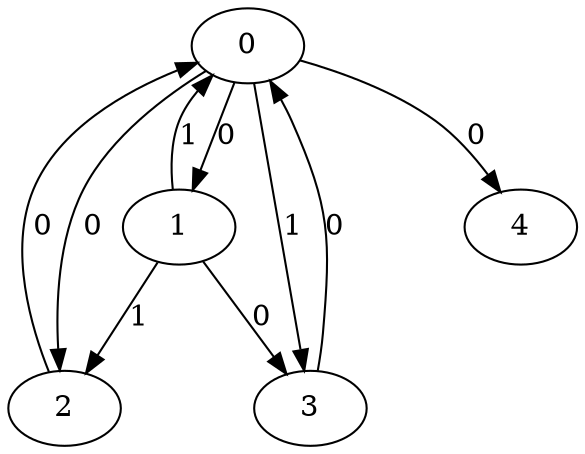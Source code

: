 // Source:1047 Canonical: -1 0 0 1 0 1 -1 1 0 -1 0 -1 -1 -1 -1 0 -1 -1 -1 -1 -1 -1 -1 -1 -1
digraph HRA_from_1047_graph_000 {
  0 -> 1 [label="0"];
  0 -> 2 [label="0"];
  0 -> 3 [label="1"];
  1 -> 0 [label="1"];
  1 -> 2 [label="1"];
  1 -> 3 [label="0"];
  2 -> 0 [label="0"];
  3 -> 0 [label="0"];
  0 -> 4 [label="0"];
}

// Source:1047 Canonical: -1 0 0 1 0 1 -1 1 0 -1 0 -1 -1 -1 -1 0 -1 -1 -1 -1 0 -1 -1 -1 -1
digraph HRA_from_1047_graph_001 {
  0 -> 1 [label="0"];
  0 -> 2 [label="0"];
  0 -> 3 [label="1"];
  1 -> 0 [label="1"];
  1 -> 2 [label="1"];
  1 -> 3 [label="0"];
  2 -> 0 [label="0"];
  3 -> 0 [label="0"];
  0 -> 4 [label="0"];
  4 -> 0 [label="0"];
}

// Source:1047 Canonical: -1 0 0 1 -1 1 -1 1 0 0 0 -1 -1 -1 -1 0 -1 -1 -1 -1 -1 -1 -1 -1 -1
digraph HRA_from_1047_graph_002 {
  0 -> 1 [label="0"];
  0 -> 2 [label="0"];
  0 -> 3 [label="1"];
  1 -> 0 [label="1"];
  1 -> 2 [label="1"];
  1 -> 3 [label="0"];
  2 -> 0 [label="0"];
  3 -> 0 [label="0"];
  1 -> 4 [label="0"];
}

// Source:1047 Canonical: -1 0 0 1 0 1 -1 1 0 0 0 -1 -1 -1 -1 0 -1 -1 -1 -1 -1 -1 -1 -1 -1
digraph HRA_from_1047_graph_003 {
  0 -> 1 [label="0"];
  0 -> 2 [label="0"];
  0 -> 3 [label="1"];
  1 -> 0 [label="1"];
  1 -> 2 [label="1"];
  1 -> 3 [label="0"];
  2 -> 0 [label="0"];
  3 -> 0 [label="0"];
  0 -> 4 [label="0"];
  1 -> 4 [label="0"];
}

// Source:1047 Canonical: -1 0 0 1 -1 1 -1 1 0 0 0 -1 -1 -1 -1 0 -1 -1 -1 -1 0 -1 -1 -1 -1
digraph HRA_from_1047_graph_004 {
  0 -> 1 [label="0"];
  0 -> 2 [label="0"];
  0 -> 3 [label="1"];
  1 -> 0 [label="1"];
  1 -> 2 [label="1"];
  1 -> 3 [label="0"];
  2 -> 0 [label="0"];
  3 -> 0 [label="0"];
  4 -> 0 [label="0"];
  1 -> 4 [label="0"];
}

// Source:1047 Canonical: -1 0 0 1 0 1 -1 1 0 0 0 -1 -1 -1 -1 0 -1 -1 -1 -1 0 -1 -1 -1 -1
digraph HRA_from_1047_graph_005 {
  0 -> 1 [label="0"];
  0 -> 2 [label="0"];
  0 -> 3 [label="1"];
  1 -> 0 [label="1"];
  1 -> 2 [label="1"];
  1 -> 3 [label="0"];
  2 -> 0 [label="0"];
  3 -> 0 [label="0"];
  0 -> 4 [label="0"];
  4 -> 0 [label="0"];
  1 -> 4 [label="0"];
}

// Source:1047 Canonical: -1 0 0 1 0 1 -1 1 0 -1 0 -1 -1 -1 -1 0 -1 -1 -1 -1 -1 0 -1 -1 -1
digraph HRA_from_1047_graph_006 {
  0 -> 1 [label="0"];
  0 -> 2 [label="0"];
  0 -> 3 [label="1"];
  1 -> 0 [label="1"];
  1 -> 2 [label="1"];
  1 -> 3 [label="0"];
  2 -> 0 [label="0"];
  3 -> 0 [label="0"];
  0 -> 4 [label="0"];
  4 -> 1 [label="0"];
}

// Source:1047 Canonical: -1 0 0 1 0 1 -1 1 0 -1 0 -1 -1 -1 -1 0 -1 -1 -1 -1 0 0 -1 -1 -1
digraph HRA_from_1047_graph_007 {
  0 -> 1 [label="0"];
  0 -> 2 [label="0"];
  0 -> 3 [label="1"];
  1 -> 0 [label="1"];
  1 -> 2 [label="1"];
  1 -> 3 [label="0"];
  2 -> 0 [label="0"];
  3 -> 0 [label="0"];
  0 -> 4 [label="0"];
  4 -> 0 [label="0"];
  4 -> 1 [label="0"];
}

// Source:1047 Canonical: -1 0 0 1 -1 1 -1 1 0 0 0 -1 -1 -1 -1 0 -1 -1 -1 -1 -1 0 -1 -1 -1
digraph HRA_from_1047_graph_008 {
  0 -> 1 [label="0"];
  0 -> 2 [label="0"];
  0 -> 3 [label="1"];
  1 -> 0 [label="1"];
  1 -> 2 [label="1"];
  1 -> 3 [label="0"];
  2 -> 0 [label="0"];
  3 -> 0 [label="0"];
  1 -> 4 [label="0"];
  4 -> 1 [label="0"];
}

// Source:1047 Canonical: -1 0 0 1 0 1 -1 1 0 0 0 -1 -1 -1 -1 0 -1 -1 -1 -1 -1 0 -1 -1 -1
digraph HRA_from_1047_graph_009 {
  0 -> 1 [label="0"];
  0 -> 2 [label="0"];
  0 -> 3 [label="1"];
  1 -> 0 [label="1"];
  1 -> 2 [label="1"];
  1 -> 3 [label="0"];
  2 -> 0 [label="0"];
  3 -> 0 [label="0"];
  0 -> 4 [label="0"];
  1 -> 4 [label="0"];
  4 -> 1 [label="0"];
}

// Source:1047 Canonical: -1 0 0 1 -1 1 -1 1 0 0 0 -1 -1 -1 -1 0 -1 -1 -1 -1 0 0 -1 -1 -1
digraph HRA_from_1047_graph_010 {
  0 -> 1 [label="0"];
  0 -> 2 [label="0"];
  0 -> 3 [label="1"];
  1 -> 0 [label="1"];
  1 -> 2 [label="1"];
  1 -> 3 [label="0"];
  2 -> 0 [label="0"];
  3 -> 0 [label="0"];
  4 -> 0 [label="0"];
  1 -> 4 [label="0"];
  4 -> 1 [label="0"];
}

// Source:1047 Canonical: -1 0 0 1 0 1 -1 1 0 0 0 -1 -1 -1 -1 0 -1 -1 -1 -1 0 0 -1 -1 -1
digraph HRA_from_1047_graph_011 {
  0 -> 1 [label="0"];
  0 -> 2 [label="0"];
  0 -> 3 [label="1"];
  1 -> 0 [label="1"];
  1 -> 2 [label="1"];
  1 -> 3 [label="0"];
  2 -> 0 [label="0"];
  3 -> 0 [label="0"];
  0 -> 4 [label="0"];
  4 -> 0 [label="0"];
  1 -> 4 [label="0"];
  4 -> 1 [label="0"];
}

// Source:1047 Canonical: -1 0 0 1 -1 1 -1 1 0 -1 0 -1 -1 -1 0 0 -1 -1 -1 -1 -1 -1 -1 -1 -1
digraph HRA_from_1047_graph_012 {
  0 -> 1 [label="0"];
  0 -> 2 [label="0"];
  0 -> 3 [label="1"];
  1 -> 0 [label="1"];
  1 -> 2 [label="1"];
  1 -> 3 [label="0"];
  2 -> 0 [label="0"];
  3 -> 0 [label="0"];
  2 -> 4 [label="0"];
}

// Source:1047 Canonical: -1 0 0 1 0 1 -1 1 0 -1 0 -1 -1 -1 0 0 -1 -1 -1 -1 -1 -1 -1 -1 -1
digraph HRA_from_1047_graph_013 {
  0 -> 1 [label="0"];
  0 -> 2 [label="0"];
  0 -> 3 [label="1"];
  1 -> 0 [label="1"];
  1 -> 2 [label="1"];
  1 -> 3 [label="0"];
  2 -> 0 [label="0"];
  3 -> 0 [label="0"];
  0 -> 4 [label="0"];
  2 -> 4 [label="0"];
}

// Source:1047 Canonical: -1 0 0 1 -1 1 -1 1 0 -1 0 -1 -1 -1 0 0 -1 -1 -1 -1 0 -1 -1 -1 -1
digraph HRA_from_1047_graph_014 {
  0 -> 1 [label="0"];
  0 -> 2 [label="0"];
  0 -> 3 [label="1"];
  1 -> 0 [label="1"];
  1 -> 2 [label="1"];
  1 -> 3 [label="0"];
  2 -> 0 [label="0"];
  3 -> 0 [label="0"];
  4 -> 0 [label="0"];
  2 -> 4 [label="0"];
}

// Source:1047 Canonical: -1 0 0 1 0 1 -1 1 0 -1 0 -1 -1 -1 0 0 -1 -1 -1 -1 0 -1 -1 -1 -1
digraph HRA_from_1047_graph_015 {
  0 -> 1 [label="0"];
  0 -> 2 [label="0"];
  0 -> 3 [label="1"];
  1 -> 0 [label="1"];
  1 -> 2 [label="1"];
  1 -> 3 [label="0"];
  2 -> 0 [label="0"];
  3 -> 0 [label="0"];
  0 -> 4 [label="0"];
  4 -> 0 [label="0"];
  2 -> 4 [label="0"];
}

// Source:1047 Canonical: -1 0 0 1 -1 1 -1 1 0 0 0 -1 -1 -1 0 0 -1 -1 -1 -1 -1 -1 -1 -1 -1
digraph HRA_from_1047_graph_016 {
  0 -> 1 [label="0"];
  0 -> 2 [label="0"];
  0 -> 3 [label="1"];
  1 -> 0 [label="1"];
  1 -> 2 [label="1"];
  1 -> 3 [label="0"];
  2 -> 0 [label="0"];
  3 -> 0 [label="0"];
  1 -> 4 [label="0"];
  2 -> 4 [label="0"];
}

// Source:1047 Canonical: -1 0 0 1 0 1 -1 1 0 0 0 -1 -1 -1 0 0 -1 -1 -1 -1 -1 -1 -1 -1 -1
digraph HRA_from_1047_graph_017 {
  0 -> 1 [label="0"];
  0 -> 2 [label="0"];
  0 -> 3 [label="1"];
  1 -> 0 [label="1"];
  1 -> 2 [label="1"];
  1 -> 3 [label="0"];
  2 -> 0 [label="0"];
  3 -> 0 [label="0"];
  0 -> 4 [label="0"];
  1 -> 4 [label="0"];
  2 -> 4 [label="0"];
}

// Source:1047 Canonical: -1 0 0 1 -1 1 -1 1 0 0 0 -1 -1 -1 0 0 -1 -1 -1 -1 0 -1 -1 -1 -1
digraph HRA_from_1047_graph_018 {
  0 -> 1 [label="0"];
  0 -> 2 [label="0"];
  0 -> 3 [label="1"];
  1 -> 0 [label="1"];
  1 -> 2 [label="1"];
  1 -> 3 [label="0"];
  2 -> 0 [label="0"];
  3 -> 0 [label="0"];
  4 -> 0 [label="0"];
  1 -> 4 [label="0"];
  2 -> 4 [label="0"];
}

// Source:1047 Canonical: -1 0 0 1 0 1 -1 1 0 0 0 -1 -1 -1 0 0 -1 -1 -1 -1 0 -1 -1 -1 -1
digraph HRA_from_1047_graph_019 {
  0 -> 1 [label="0"];
  0 -> 2 [label="0"];
  0 -> 3 [label="1"];
  1 -> 0 [label="1"];
  1 -> 2 [label="1"];
  1 -> 3 [label="0"];
  2 -> 0 [label="0"];
  3 -> 0 [label="0"];
  0 -> 4 [label="0"];
  4 -> 0 [label="0"];
  1 -> 4 [label="0"];
  2 -> 4 [label="0"];
}

// Source:1047 Canonical: -1 0 0 1 -1 1 -1 1 0 -1 0 -1 -1 -1 0 0 -1 -1 -1 -1 -1 0 -1 -1 -1
digraph HRA_from_1047_graph_020 {
  0 -> 1 [label="0"];
  0 -> 2 [label="0"];
  0 -> 3 [label="1"];
  1 -> 0 [label="1"];
  1 -> 2 [label="1"];
  1 -> 3 [label="0"];
  2 -> 0 [label="0"];
  3 -> 0 [label="0"];
  4 -> 1 [label="0"];
  2 -> 4 [label="0"];
}

// Source:1047 Canonical: -1 0 0 1 0 1 -1 1 0 -1 0 -1 -1 -1 0 0 -1 -1 -1 -1 -1 0 -1 -1 -1
digraph HRA_from_1047_graph_021 {
  0 -> 1 [label="0"];
  0 -> 2 [label="0"];
  0 -> 3 [label="1"];
  1 -> 0 [label="1"];
  1 -> 2 [label="1"];
  1 -> 3 [label="0"];
  2 -> 0 [label="0"];
  3 -> 0 [label="0"];
  0 -> 4 [label="0"];
  4 -> 1 [label="0"];
  2 -> 4 [label="0"];
}

// Source:1047 Canonical: -1 0 0 1 -1 1 -1 1 0 -1 0 -1 -1 -1 0 0 -1 -1 -1 -1 0 0 -1 -1 -1
digraph HRA_from_1047_graph_022 {
  0 -> 1 [label="0"];
  0 -> 2 [label="0"];
  0 -> 3 [label="1"];
  1 -> 0 [label="1"];
  1 -> 2 [label="1"];
  1 -> 3 [label="0"];
  2 -> 0 [label="0"];
  3 -> 0 [label="0"];
  4 -> 0 [label="0"];
  4 -> 1 [label="0"];
  2 -> 4 [label="0"];
}

// Source:1047 Canonical: -1 0 0 1 0 1 -1 1 0 -1 0 -1 -1 -1 0 0 -1 -1 -1 -1 0 0 -1 -1 -1
digraph HRA_from_1047_graph_023 {
  0 -> 1 [label="0"];
  0 -> 2 [label="0"];
  0 -> 3 [label="1"];
  1 -> 0 [label="1"];
  1 -> 2 [label="1"];
  1 -> 3 [label="0"];
  2 -> 0 [label="0"];
  3 -> 0 [label="0"];
  0 -> 4 [label="0"];
  4 -> 0 [label="0"];
  4 -> 1 [label="0"];
  2 -> 4 [label="0"];
}

// Source:1047 Canonical: -1 0 0 1 -1 1 -1 1 0 0 0 -1 -1 -1 0 0 -1 -1 -1 -1 -1 0 -1 -1 -1
digraph HRA_from_1047_graph_024 {
  0 -> 1 [label="0"];
  0 -> 2 [label="0"];
  0 -> 3 [label="1"];
  1 -> 0 [label="1"];
  1 -> 2 [label="1"];
  1 -> 3 [label="0"];
  2 -> 0 [label="0"];
  3 -> 0 [label="0"];
  1 -> 4 [label="0"];
  4 -> 1 [label="0"];
  2 -> 4 [label="0"];
}

// Source:1047 Canonical: -1 0 0 1 0 1 -1 1 0 0 0 -1 -1 -1 0 0 -1 -1 -1 -1 -1 0 -1 -1 -1
digraph HRA_from_1047_graph_025 {
  0 -> 1 [label="0"];
  0 -> 2 [label="0"];
  0 -> 3 [label="1"];
  1 -> 0 [label="1"];
  1 -> 2 [label="1"];
  1 -> 3 [label="0"];
  2 -> 0 [label="0"];
  3 -> 0 [label="0"];
  0 -> 4 [label="0"];
  1 -> 4 [label="0"];
  4 -> 1 [label="0"];
  2 -> 4 [label="0"];
}

// Source:1047 Canonical: -1 0 0 1 -1 1 -1 1 0 0 0 -1 -1 -1 0 0 -1 -1 -1 -1 0 0 -1 -1 -1
digraph HRA_from_1047_graph_026 {
  0 -> 1 [label="0"];
  0 -> 2 [label="0"];
  0 -> 3 [label="1"];
  1 -> 0 [label="1"];
  1 -> 2 [label="1"];
  1 -> 3 [label="0"];
  2 -> 0 [label="0"];
  3 -> 0 [label="0"];
  4 -> 0 [label="0"];
  1 -> 4 [label="0"];
  4 -> 1 [label="0"];
  2 -> 4 [label="0"];
}

// Source:1047 Canonical: -1 0 0 1 0 1 -1 1 0 0 0 -1 -1 -1 0 0 -1 -1 -1 -1 0 0 -1 -1 -1
digraph HRA_from_1047_graph_027 {
  0 -> 1 [label="0"];
  0 -> 2 [label="0"];
  0 -> 3 [label="1"];
  1 -> 0 [label="1"];
  1 -> 2 [label="1"];
  1 -> 3 [label="0"];
  2 -> 0 [label="0"];
  3 -> 0 [label="0"];
  0 -> 4 [label="0"];
  4 -> 0 [label="0"];
  1 -> 4 [label="0"];
  4 -> 1 [label="0"];
  2 -> 4 [label="0"];
}

// Source:1047 Canonical: -1 0 0 1 0 1 -1 1 0 -1 0 -1 -1 -1 -1 0 -1 -1 -1 -1 -1 -1 0 -1 -1
digraph HRA_from_1047_graph_028 {
  0 -> 1 [label="0"];
  0 -> 2 [label="0"];
  0 -> 3 [label="1"];
  1 -> 0 [label="1"];
  1 -> 2 [label="1"];
  1 -> 3 [label="0"];
  2 -> 0 [label="0"];
  3 -> 0 [label="0"];
  0 -> 4 [label="0"];
  4 -> 2 [label="0"];
}

// Source:1047 Canonical: -1 0 0 1 0 1 -1 1 0 -1 0 -1 -1 -1 -1 0 -1 -1 -1 -1 0 -1 0 -1 -1
digraph HRA_from_1047_graph_029 {
  0 -> 1 [label="0"];
  0 -> 2 [label="0"];
  0 -> 3 [label="1"];
  1 -> 0 [label="1"];
  1 -> 2 [label="1"];
  1 -> 3 [label="0"];
  2 -> 0 [label="0"];
  3 -> 0 [label="0"];
  0 -> 4 [label="0"];
  4 -> 0 [label="0"];
  4 -> 2 [label="0"];
}

// Source:1047 Canonical: -1 0 0 1 -1 1 -1 1 0 0 0 -1 -1 -1 -1 0 -1 -1 -1 -1 -1 -1 0 -1 -1
digraph HRA_from_1047_graph_030 {
  0 -> 1 [label="0"];
  0 -> 2 [label="0"];
  0 -> 3 [label="1"];
  1 -> 0 [label="1"];
  1 -> 2 [label="1"];
  1 -> 3 [label="0"];
  2 -> 0 [label="0"];
  3 -> 0 [label="0"];
  1 -> 4 [label="0"];
  4 -> 2 [label="0"];
}

// Source:1047 Canonical: -1 0 0 1 0 1 -1 1 0 0 0 -1 -1 -1 -1 0 -1 -1 -1 -1 -1 -1 0 -1 -1
digraph HRA_from_1047_graph_031 {
  0 -> 1 [label="0"];
  0 -> 2 [label="0"];
  0 -> 3 [label="1"];
  1 -> 0 [label="1"];
  1 -> 2 [label="1"];
  1 -> 3 [label="0"];
  2 -> 0 [label="0"];
  3 -> 0 [label="0"];
  0 -> 4 [label="0"];
  1 -> 4 [label="0"];
  4 -> 2 [label="0"];
}

// Source:1047 Canonical: -1 0 0 1 -1 1 -1 1 0 0 0 -1 -1 -1 -1 0 -1 -1 -1 -1 0 -1 0 -1 -1
digraph HRA_from_1047_graph_032 {
  0 -> 1 [label="0"];
  0 -> 2 [label="0"];
  0 -> 3 [label="1"];
  1 -> 0 [label="1"];
  1 -> 2 [label="1"];
  1 -> 3 [label="0"];
  2 -> 0 [label="0"];
  3 -> 0 [label="0"];
  4 -> 0 [label="0"];
  1 -> 4 [label="0"];
  4 -> 2 [label="0"];
}

// Source:1047 Canonical: -1 0 0 1 0 1 -1 1 0 0 0 -1 -1 -1 -1 0 -1 -1 -1 -1 0 -1 0 -1 -1
digraph HRA_from_1047_graph_033 {
  0 -> 1 [label="0"];
  0 -> 2 [label="0"];
  0 -> 3 [label="1"];
  1 -> 0 [label="1"];
  1 -> 2 [label="1"];
  1 -> 3 [label="0"];
  2 -> 0 [label="0"];
  3 -> 0 [label="0"];
  0 -> 4 [label="0"];
  4 -> 0 [label="0"];
  1 -> 4 [label="0"];
  4 -> 2 [label="0"];
}

// Source:1047 Canonical: -1 0 0 1 0 1 -1 1 0 -1 0 -1 -1 -1 -1 0 -1 -1 -1 -1 -1 0 0 -1 -1
digraph HRA_from_1047_graph_034 {
  0 -> 1 [label="0"];
  0 -> 2 [label="0"];
  0 -> 3 [label="1"];
  1 -> 0 [label="1"];
  1 -> 2 [label="1"];
  1 -> 3 [label="0"];
  2 -> 0 [label="0"];
  3 -> 0 [label="0"];
  0 -> 4 [label="0"];
  4 -> 1 [label="0"];
  4 -> 2 [label="0"];
}

// Source:1047 Canonical: -1 0 0 1 0 1 -1 1 0 -1 0 -1 -1 -1 -1 0 -1 -1 -1 -1 0 0 0 -1 -1
digraph HRA_from_1047_graph_035 {
  0 -> 1 [label="0"];
  0 -> 2 [label="0"];
  0 -> 3 [label="1"];
  1 -> 0 [label="1"];
  1 -> 2 [label="1"];
  1 -> 3 [label="0"];
  2 -> 0 [label="0"];
  3 -> 0 [label="0"];
  0 -> 4 [label="0"];
  4 -> 0 [label="0"];
  4 -> 1 [label="0"];
  4 -> 2 [label="0"];
}

// Source:1047 Canonical: -1 0 0 1 -1 1 -1 1 0 0 0 -1 -1 -1 -1 0 -1 -1 -1 -1 -1 0 0 -1 -1
digraph HRA_from_1047_graph_036 {
  0 -> 1 [label="0"];
  0 -> 2 [label="0"];
  0 -> 3 [label="1"];
  1 -> 0 [label="1"];
  1 -> 2 [label="1"];
  1 -> 3 [label="0"];
  2 -> 0 [label="0"];
  3 -> 0 [label="0"];
  1 -> 4 [label="0"];
  4 -> 1 [label="0"];
  4 -> 2 [label="0"];
}

// Source:1047 Canonical: -1 0 0 1 0 1 -1 1 0 0 0 -1 -1 -1 -1 0 -1 -1 -1 -1 -1 0 0 -1 -1
digraph HRA_from_1047_graph_037 {
  0 -> 1 [label="0"];
  0 -> 2 [label="0"];
  0 -> 3 [label="1"];
  1 -> 0 [label="1"];
  1 -> 2 [label="1"];
  1 -> 3 [label="0"];
  2 -> 0 [label="0"];
  3 -> 0 [label="0"];
  0 -> 4 [label="0"];
  1 -> 4 [label="0"];
  4 -> 1 [label="0"];
  4 -> 2 [label="0"];
}

// Source:1047 Canonical: -1 0 0 1 -1 1 -1 1 0 0 0 -1 -1 -1 -1 0 -1 -1 -1 -1 0 0 0 -1 -1
digraph HRA_from_1047_graph_038 {
  0 -> 1 [label="0"];
  0 -> 2 [label="0"];
  0 -> 3 [label="1"];
  1 -> 0 [label="1"];
  1 -> 2 [label="1"];
  1 -> 3 [label="0"];
  2 -> 0 [label="0"];
  3 -> 0 [label="0"];
  4 -> 0 [label="0"];
  1 -> 4 [label="0"];
  4 -> 1 [label="0"];
  4 -> 2 [label="0"];
}

// Source:1047 Canonical: -1 0 0 1 0 1 -1 1 0 0 0 -1 -1 -1 -1 0 -1 -1 -1 -1 0 0 0 -1 -1
digraph HRA_from_1047_graph_039 {
  0 -> 1 [label="0"];
  0 -> 2 [label="0"];
  0 -> 3 [label="1"];
  1 -> 0 [label="1"];
  1 -> 2 [label="1"];
  1 -> 3 [label="0"];
  2 -> 0 [label="0"];
  3 -> 0 [label="0"];
  0 -> 4 [label="0"];
  4 -> 0 [label="0"];
  1 -> 4 [label="0"];
  4 -> 1 [label="0"];
  4 -> 2 [label="0"];
}

// Source:1047 Canonical: -1 0 0 1 -1 1 -1 1 0 -1 0 -1 -1 -1 0 0 -1 -1 -1 -1 -1 -1 0 -1 -1
digraph HRA_from_1047_graph_040 {
  0 -> 1 [label="0"];
  0 -> 2 [label="0"];
  0 -> 3 [label="1"];
  1 -> 0 [label="1"];
  1 -> 2 [label="1"];
  1 -> 3 [label="0"];
  2 -> 0 [label="0"];
  3 -> 0 [label="0"];
  2 -> 4 [label="0"];
  4 -> 2 [label="0"];
}

// Source:1047 Canonical: -1 0 0 1 0 1 -1 1 0 -1 0 -1 -1 -1 0 0 -1 -1 -1 -1 -1 -1 0 -1 -1
digraph HRA_from_1047_graph_041 {
  0 -> 1 [label="0"];
  0 -> 2 [label="0"];
  0 -> 3 [label="1"];
  1 -> 0 [label="1"];
  1 -> 2 [label="1"];
  1 -> 3 [label="0"];
  2 -> 0 [label="0"];
  3 -> 0 [label="0"];
  0 -> 4 [label="0"];
  2 -> 4 [label="0"];
  4 -> 2 [label="0"];
}

// Source:1047 Canonical: -1 0 0 1 -1 1 -1 1 0 -1 0 -1 -1 -1 0 0 -1 -1 -1 -1 0 -1 0 -1 -1
digraph HRA_from_1047_graph_042 {
  0 -> 1 [label="0"];
  0 -> 2 [label="0"];
  0 -> 3 [label="1"];
  1 -> 0 [label="1"];
  1 -> 2 [label="1"];
  1 -> 3 [label="0"];
  2 -> 0 [label="0"];
  3 -> 0 [label="0"];
  4 -> 0 [label="0"];
  2 -> 4 [label="0"];
  4 -> 2 [label="0"];
}

// Source:1047 Canonical: -1 0 0 1 0 1 -1 1 0 -1 0 -1 -1 -1 0 0 -1 -1 -1 -1 0 -1 0 -1 -1
digraph HRA_from_1047_graph_043 {
  0 -> 1 [label="0"];
  0 -> 2 [label="0"];
  0 -> 3 [label="1"];
  1 -> 0 [label="1"];
  1 -> 2 [label="1"];
  1 -> 3 [label="0"];
  2 -> 0 [label="0"];
  3 -> 0 [label="0"];
  0 -> 4 [label="0"];
  4 -> 0 [label="0"];
  2 -> 4 [label="0"];
  4 -> 2 [label="0"];
}

// Source:1047 Canonical: -1 0 0 1 -1 1 -1 1 0 0 0 -1 -1 -1 0 0 -1 -1 -1 -1 -1 -1 0 -1 -1
digraph HRA_from_1047_graph_044 {
  0 -> 1 [label="0"];
  0 -> 2 [label="0"];
  0 -> 3 [label="1"];
  1 -> 0 [label="1"];
  1 -> 2 [label="1"];
  1 -> 3 [label="0"];
  2 -> 0 [label="0"];
  3 -> 0 [label="0"];
  1 -> 4 [label="0"];
  2 -> 4 [label="0"];
  4 -> 2 [label="0"];
}

// Source:1047 Canonical: -1 0 0 1 0 1 -1 1 0 0 0 -1 -1 -1 0 0 -1 -1 -1 -1 -1 -1 0 -1 -1
digraph HRA_from_1047_graph_045 {
  0 -> 1 [label="0"];
  0 -> 2 [label="0"];
  0 -> 3 [label="1"];
  1 -> 0 [label="1"];
  1 -> 2 [label="1"];
  1 -> 3 [label="0"];
  2 -> 0 [label="0"];
  3 -> 0 [label="0"];
  0 -> 4 [label="0"];
  1 -> 4 [label="0"];
  2 -> 4 [label="0"];
  4 -> 2 [label="0"];
}

// Source:1047 Canonical: -1 0 0 1 -1 1 -1 1 0 0 0 -1 -1 -1 0 0 -1 -1 -1 -1 0 -1 0 -1 -1
digraph HRA_from_1047_graph_046 {
  0 -> 1 [label="0"];
  0 -> 2 [label="0"];
  0 -> 3 [label="1"];
  1 -> 0 [label="1"];
  1 -> 2 [label="1"];
  1 -> 3 [label="0"];
  2 -> 0 [label="0"];
  3 -> 0 [label="0"];
  4 -> 0 [label="0"];
  1 -> 4 [label="0"];
  2 -> 4 [label="0"];
  4 -> 2 [label="0"];
}

// Source:1047 Canonical: -1 0 0 1 0 1 -1 1 0 0 0 -1 -1 -1 0 0 -1 -1 -1 -1 0 -1 0 -1 -1
digraph HRA_from_1047_graph_047 {
  0 -> 1 [label="0"];
  0 -> 2 [label="0"];
  0 -> 3 [label="1"];
  1 -> 0 [label="1"];
  1 -> 2 [label="1"];
  1 -> 3 [label="0"];
  2 -> 0 [label="0"];
  3 -> 0 [label="0"];
  0 -> 4 [label="0"];
  4 -> 0 [label="0"];
  1 -> 4 [label="0"];
  2 -> 4 [label="0"];
  4 -> 2 [label="0"];
}

// Source:1047 Canonical: -1 0 0 1 -1 1 -1 1 0 -1 0 -1 -1 -1 0 0 -1 -1 -1 -1 -1 0 0 -1 -1
digraph HRA_from_1047_graph_048 {
  0 -> 1 [label="0"];
  0 -> 2 [label="0"];
  0 -> 3 [label="1"];
  1 -> 0 [label="1"];
  1 -> 2 [label="1"];
  1 -> 3 [label="0"];
  2 -> 0 [label="0"];
  3 -> 0 [label="0"];
  4 -> 1 [label="0"];
  2 -> 4 [label="0"];
  4 -> 2 [label="0"];
}

// Source:1047 Canonical: -1 0 0 1 0 1 -1 1 0 -1 0 -1 -1 -1 0 0 -1 -1 -1 -1 -1 0 0 -1 -1
digraph HRA_from_1047_graph_049 {
  0 -> 1 [label="0"];
  0 -> 2 [label="0"];
  0 -> 3 [label="1"];
  1 -> 0 [label="1"];
  1 -> 2 [label="1"];
  1 -> 3 [label="0"];
  2 -> 0 [label="0"];
  3 -> 0 [label="0"];
  0 -> 4 [label="0"];
  4 -> 1 [label="0"];
  2 -> 4 [label="0"];
  4 -> 2 [label="0"];
}

// Source:1047 Canonical: -1 0 0 1 -1 1 -1 1 0 -1 0 -1 -1 -1 0 0 -1 -1 -1 -1 0 0 0 -1 -1
digraph HRA_from_1047_graph_050 {
  0 -> 1 [label="0"];
  0 -> 2 [label="0"];
  0 -> 3 [label="1"];
  1 -> 0 [label="1"];
  1 -> 2 [label="1"];
  1 -> 3 [label="0"];
  2 -> 0 [label="0"];
  3 -> 0 [label="0"];
  4 -> 0 [label="0"];
  4 -> 1 [label="0"];
  2 -> 4 [label="0"];
  4 -> 2 [label="0"];
}

// Source:1047 Canonical: -1 0 0 1 0 1 -1 1 0 -1 0 -1 -1 -1 0 0 -1 -1 -1 -1 0 0 0 -1 -1
digraph HRA_from_1047_graph_051 {
  0 -> 1 [label="0"];
  0 -> 2 [label="0"];
  0 -> 3 [label="1"];
  1 -> 0 [label="1"];
  1 -> 2 [label="1"];
  1 -> 3 [label="0"];
  2 -> 0 [label="0"];
  3 -> 0 [label="0"];
  0 -> 4 [label="0"];
  4 -> 0 [label="0"];
  4 -> 1 [label="0"];
  2 -> 4 [label="0"];
  4 -> 2 [label="0"];
}

// Source:1047 Canonical: -1 0 0 1 -1 1 -1 1 0 0 0 -1 -1 -1 0 0 -1 -1 -1 -1 -1 0 0 -1 -1
digraph HRA_from_1047_graph_052 {
  0 -> 1 [label="0"];
  0 -> 2 [label="0"];
  0 -> 3 [label="1"];
  1 -> 0 [label="1"];
  1 -> 2 [label="1"];
  1 -> 3 [label="0"];
  2 -> 0 [label="0"];
  3 -> 0 [label="0"];
  1 -> 4 [label="0"];
  4 -> 1 [label="0"];
  2 -> 4 [label="0"];
  4 -> 2 [label="0"];
}

// Source:1047 Canonical: -1 0 0 1 0 1 -1 1 0 0 0 -1 -1 -1 0 0 -1 -1 -1 -1 -1 0 0 -1 -1
digraph HRA_from_1047_graph_053 {
  0 -> 1 [label="0"];
  0 -> 2 [label="0"];
  0 -> 3 [label="1"];
  1 -> 0 [label="1"];
  1 -> 2 [label="1"];
  1 -> 3 [label="0"];
  2 -> 0 [label="0"];
  3 -> 0 [label="0"];
  0 -> 4 [label="0"];
  1 -> 4 [label="0"];
  4 -> 1 [label="0"];
  2 -> 4 [label="0"];
  4 -> 2 [label="0"];
}

// Source:1047 Canonical: -1 0 0 1 -1 1 -1 1 0 0 0 -1 -1 -1 0 0 -1 -1 -1 -1 0 0 0 -1 -1
digraph HRA_from_1047_graph_054 {
  0 -> 1 [label="0"];
  0 -> 2 [label="0"];
  0 -> 3 [label="1"];
  1 -> 0 [label="1"];
  1 -> 2 [label="1"];
  1 -> 3 [label="0"];
  2 -> 0 [label="0"];
  3 -> 0 [label="0"];
  4 -> 0 [label="0"];
  1 -> 4 [label="0"];
  4 -> 1 [label="0"];
  2 -> 4 [label="0"];
  4 -> 2 [label="0"];
}

// Source:1047 Canonical: -1 0 0 1 0 1 -1 1 0 0 0 -1 -1 -1 0 0 -1 -1 -1 -1 0 0 0 -1 -1
digraph HRA_from_1047_graph_055 {
  0 -> 1 [label="0"];
  0 -> 2 [label="0"];
  0 -> 3 [label="1"];
  1 -> 0 [label="1"];
  1 -> 2 [label="1"];
  1 -> 3 [label="0"];
  2 -> 0 [label="0"];
  3 -> 0 [label="0"];
  0 -> 4 [label="0"];
  4 -> 0 [label="0"];
  1 -> 4 [label="0"];
  4 -> 1 [label="0"];
  2 -> 4 [label="0"];
  4 -> 2 [label="0"];
}

// Source:1047 Canonical: -1 0 0 1 -1 1 -1 1 0 -1 0 -1 -1 -1 -1 0 -1 -1 -1 0 -1 -1 -1 -1 -1
digraph HRA_from_1047_graph_056 {
  0 -> 1 [label="0"];
  0 -> 2 [label="0"];
  0 -> 3 [label="1"];
  1 -> 0 [label="1"];
  1 -> 2 [label="1"];
  1 -> 3 [label="0"];
  2 -> 0 [label="0"];
  3 -> 0 [label="0"];
  3 -> 4 [label="0"];
}

// Source:1047 Canonical: -1 0 0 1 0 1 -1 1 0 -1 0 -1 -1 -1 -1 0 -1 -1 -1 0 -1 -1 -1 -1 -1
digraph HRA_from_1047_graph_057 {
  0 -> 1 [label="0"];
  0 -> 2 [label="0"];
  0 -> 3 [label="1"];
  1 -> 0 [label="1"];
  1 -> 2 [label="1"];
  1 -> 3 [label="0"];
  2 -> 0 [label="0"];
  3 -> 0 [label="0"];
  0 -> 4 [label="0"];
  3 -> 4 [label="0"];
}

// Source:1047 Canonical: -1 0 0 1 -1 1 -1 1 0 -1 0 -1 -1 -1 -1 0 -1 -1 -1 0 0 -1 -1 -1 -1
digraph HRA_from_1047_graph_058 {
  0 -> 1 [label="0"];
  0 -> 2 [label="0"];
  0 -> 3 [label="1"];
  1 -> 0 [label="1"];
  1 -> 2 [label="1"];
  1 -> 3 [label="0"];
  2 -> 0 [label="0"];
  3 -> 0 [label="0"];
  4 -> 0 [label="0"];
  3 -> 4 [label="0"];
}

// Source:1047 Canonical: -1 0 0 1 0 1 -1 1 0 -1 0 -1 -1 -1 -1 0 -1 -1 -1 0 0 -1 -1 -1 -1
digraph HRA_from_1047_graph_059 {
  0 -> 1 [label="0"];
  0 -> 2 [label="0"];
  0 -> 3 [label="1"];
  1 -> 0 [label="1"];
  1 -> 2 [label="1"];
  1 -> 3 [label="0"];
  2 -> 0 [label="0"];
  3 -> 0 [label="0"];
  0 -> 4 [label="0"];
  4 -> 0 [label="0"];
  3 -> 4 [label="0"];
}

// Source:1047 Canonical: -1 0 0 1 -1 1 -1 1 0 0 0 -1 -1 -1 -1 0 -1 -1 -1 0 -1 -1 -1 -1 -1
digraph HRA_from_1047_graph_060 {
  0 -> 1 [label="0"];
  0 -> 2 [label="0"];
  0 -> 3 [label="1"];
  1 -> 0 [label="1"];
  1 -> 2 [label="1"];
  1 -> 3 [label="0"];
  2 -> 0 [label="0"];
  3 -> 0 [label="0"];
  1 -> 4 [label="0"];
  3 -> 4 [label="0"];
}

// Source:1047 Canonical: -1 0 0 1 0 1 -1 1 0 0 0 -1 -1 -1 -1 0 -1 -1 -1 0 -1 -1 -1 -1 -1
digraph HRA_from_1047_graph_061 {
  0 -> 1 [label="0"];
  0 -> 2 [label="0"];
  0 -> 3 [label="1"];
  1 -> 0 [label="1"];
  1 -> 2 [label="1"];
  1 -> 3 [label="0"];
  2 -> 0 [label="0"];
  3 -> 0 [label="0"];
  0 -> 4 [label="0"];
  1 -> 4 [label="0"];
  3 -> 4 [label="0"];
}

// Source:1047 Canonical: -1 0 0 1 -1 1 -1 1 0 0 0 -1 -1 -1 -1 0 -1 -1 -1 0 0 -1 -1 -1 -1
digraph HRA_from_1047_graph_062 {
  0 -> 1 [label="0"];
  0 -> 2 [label="0"];
  0 -> 3 [label="1"];
  1 -> 0 [label="1"];
  1 -> 2 [label="1"];
  1 -> 3 [label="0"];
  2 -> 0 [label="0"];
  3 -> 0 [label="0"];
  4 -> 0 [label="0"];
  1 -> 4 [label="0"];
  3 -> 4 [label="0"];
}

// Source:1047 Canonical: -1 0 0 1 0 1 -1 1 0 0 0 -1 -1 -1 -1 0 -1 -1 -1 0 0 -1 -1 -1 -1
digraph HRA_from_1047_graph_063 {
  0 -> 1 [label="0"];
  0 -> 2 [label="0"];
  0 -> 3 [label="1"];
  1 -> 0 [label="1"];
  1 -> 2 [label="1"];
  1 -> 3 [label="0"];
  2 -> 0 [label="0"];
  3 -> 0 [label="0"];
  0 -> 4 [label="0"];
  4 -> 0 [label="0"];
  1 -> 4 [label="0"];
  3 -> 4 [label="0"];
}

// Source:1047 Canonical: -1 0 0 1 -1 1 -1 1 0 -1 0 -1 -1 -1 -1 0 -1 -1 -1 0 -1 0 -1 -1 -1
digraph HRA_from_1047_graph_064 {
  0 -> 1 [label="0"];
  0 -> 2 [label="0"];
  0 -> 3 [label="1"];
  1 -> 0 [label="1"];
  1 -> 2 [label="1"];
  1 -> 3 [label="0"];
  2 -> 0 [label="0"];
  3 -> 0 [label="0"];
  4 -> 1 [label="0"];
  3 -> 4 [label="0"];
}

// Source:1047 Canonical: -1 0 0 1 0 1 -1 1 0 -1 0 -1 -1 -1 -1 0 -1 -1 -1 0 -1 0 -1 -1 -1
digraph HRA_from_1047_graph_065 {
  0 -> 1 [label="0"];
  0 -> 2 [label="0"];
  0 -> 3 [label="1"];
  1 -> 0 [label="1"];
  1 -> 2 [label="1"];
  1 -> 3 [label="0"];
  2 -> 0 [label="0"];
  3 -> 0 [label="0"];
  0 -> 4 [label="0"];
  4 -> 1 [label="0"];
  3 -> 4 [label="0"];
}

// Source:1047 Canonical: -1 0 0 1 -1 1 -1 1 0 -1 0 -1 -1 -1 -1 0 -1 -1 -1 0 0 0 -1 -1 -1
digraph HRA_from_1047_graph_066 {
  0 -> 1 [label="0"];
  0 -> 2 [label="0"];
  0 -> 3 [label="1"];
  1 -> 0 [label="1"];
  1 -> 2 [label="1"];
  1 -> 3 [label="0"];
  2 -> 0 [label="0"];
  3 -> 0 [label="0"];
  4 -> 0 [label="0"];
  4 -> 1 [label="0"];
  3 -> 4 [label="0"];
}

// Source:1047 Canonical: -1 0 0 1 0 1 -1 1 0 -1 0 -1 -1 -1 -1 0 -1 -1 -1 0 0 0 -1 -1 -1
digraph HRA_from_1047_graph_067 {
  0 -> 1 [label="0"];
  0 -> 2 [label="0"];
  0 -> 3 [label="1"];
  1 -> 0 [label="1"];
  1 -> 2 [label="1"];
  1 -> 3 [label="0"];
  2 -> 0 [label="0"];
  3 -> 0 [label="0"];
  0 -> 4 [label="0"];
  4 -> 0 [label="0"];
  4 -> 1 [label="0"];
  3 -> 4 [label="0"];
}

// Source:1047 Canonical: -1 0 0 1 -1 1 -1 1 0 0 0 -1 -1 -1 -1 0 -1 -1 -1 0 -1 0 -1 -1 -1
digraph HRA_from_1047_graph_068 {
  0 -> 1 [label="0"];
  0 -> 2 [label="0"];
  0 -> 3 [label="1"];
  1 -> 0 [label="1"];
  1 -> 2 [label="1"];
  1 -> 3 [label="0"];
  2 -> 0 [label="0"];
  3 -> 0 [label="0"];
  1 -> 4 [label="0"];
  4 -> 1 [label="0"];
  3 -> 4 [label="0"];
}

// Source:1047 Canonical: -1 0 0 1 0 1 -1 1 0 0 0 -1 -1 -1 -1 0 -1 -1 -1 0 -1 0 -1 -1 -1
digraph HRA_from_1047_graph_069 {
  0 -> 1 [label="0"];
  0 -> 2 [label="0"];
  0 -> 3 [label="1"];
  1 -> 0 [label="1"];
  1 -> 2 [label="1"];
  1 -> 3 [label="0"];
  2 -> 0 [label="0"];
  3 -> 0 [label="0"];
  0 -> 4 [label="0"];
  1 -> 4 [label="0"];
  4 -> 1 [label="0"];
  3 -> 4 [label="0"];
}

// Source:1047 Canonical: -1 0 0 1 -1 1 -1 1 0 0 0 -1 -1 -1 -1 0 -1 -1 -1 0 0 0 -1 -1 -1
digraph HRA_from_1047_graph_070 {
  0 -> 1 [label="0"];
  0 -> 2 [label="0"];
  0 -> 3 [label="1"];
  1 -> 0 [label="1"];
  1 -> 2 [label="1"];
  1 -> 3 [label="0"];
  2 -> 0 [label="0"];
  3 -> 0 [label="0"];
  4 -> 0 [label="0"];
  1 -> 4 [label="0"];
  4 -> 1 [label="0"];
  3 -> 4 [label="0"];
}

// Source:1047 Canonical: -1 0 0 1 0 1 -1 1 0 0 0 -1 -1 -1 -1 0 -1 -1 -1 0 0 0 -1 -1 -1
digraph HRA_from_1047_graph_071 {
  0 -> 1 [label="0"];
  0 -> 2 [label="0"];
  0 -> 3 [label="1"];
  1 -> 0 [label="1"];
  1 -> 2 [label="1"];
  1 -> 3 [label="0"];
  2 -> 0 [label="0"];
  3 -> 0 [label="0"];
  0 -> 4 [label="0"];
  4 -> 0 [label="0"];
  1 -> 4 [label="0"];
  4 -> 1 [label="0"];
  3 -> 4 [label="0"];
}

// Source:1047 Canonical: -1 0 0 1 -1 1 -1 1 0 -1 0 -1 -1 -1 0 0 -1 -1 -1 0 -1 -1 -1 -1 -1
digraph HRA_from_1047_graph_072 {
  0 -> 1 [label="0"];
  0 -> 2 [label="0"];
  0 -> 3 [label="1"];
  1 -> 0 [label="1"];
  1 -> 2 [label="1"];
  1 -> 3 [label="0"];
  2 -> 0 [label="0"];
  3 -> 0 [label="0"];
  2 -> 4 [label="0"];
  3 -> 4 [label="0"];
}

// Source:1047 Canonical: -1 0 0 1 0 1 -1 1 0 -1 0 -1 -1 -1 0 0 -1 -1 -1 0 -1 -1 -1 -1 -1
digraph HRA_from_1047_graph_073 {
  0 -> 1 [label="0"];
  0 -> 2 [label="0"];
  0 -> 3 [label="1"];
  1 -> 0 [label="1"];
  1 -> 2 [label="1"];
  1 -> 3 [label="0"];
  2 -> 0 [label="0"];
  3 -> 0 [label="0"];
  0 -> 4 [label="0"];
  2 -> 4 [label="0"];
  3 -> 4 [label="0"];
}

// Source:1047 Canonical: -1 0 0 1 -1 1 -1 1 0 -1 0 -1 -1 -1 0 0 -1 -1 -1 0 0 -1 -1 -1 -1
digraph HRA_from_1047_graph_074 {
  0 -> 1 [label="0"];
  0 -> 2 [label="0"];
  0 -> 3 [label="1"];
  1 -> 0 [label="1"];
  1 -> 2 [label="1"];
  1 -> 3 [label="0"];
  2 -> 0 [label="0"];
  3 -> 0 [label="0"];
  4 -> 0 [label="0"];
  2 -> 4 [label="0"];
  3 -> 4 [label="0"];
}

// Source:1047 Canonical: -1 0 0 1 0 1 -1 1 0 -1 0 -1 -1 -1 0 0 -1 -1 -1 0 0 -1 -1 -1 -1
digraph HRA_from_1047_graph_075 {
  0 -> 1 [label="0"];
  0 -> 2 [label="0"];
  0 -> 3 [label="1"];
  1 -> 0 [label="1"];
  1 -> 2 [label="1"];
  1 -> 3 [label="0"];
  2 -> 0 [label="0"];
  3 -> 0 [label="0"];
  0 -> 4 [label="0"];
  4 -> 0 [label="0"];
  2 -> 4 [label="0"];
  3 -> 4 [label="0"];
}

// Source:1047 Canonical: -1 0 0 1 -1 1 -1 1 0 0 0 -1 -1 -1 0 0 -1 -1 -1 0 -1 -1 -1 -1 -1
digraph HRA_from_1047_graph_076 {
  0 -> 1 [label="0"];
  0 -> 2 [label="0"];
  0 -> 3 [label="1"];
  1 -> 0 [label="1"];
  1 -> 2 [label="1"];
  1 -> 3 [label="0"];
  2 -> 0 [label="0"];
  3 -> 0 [label="0"];
  1 -> 4 [label="0"];
  2 -> 4 [label="0"];
  3 -> 4 [label="0"];
}

// Source:1047 Canonical: -1 0 0 1 0 1 -1 1 0 0 0 -1 -1 -1 0 0 -1 -1 -1 0 -1 -1 -1 -1 -1
digraph HRA_from_1047_graph_077 {
  0 -> 1 [label="0"];
  0 -> 2 [label="0"];
  0 -> 3 [label="1"];
  1 -> 0 [label="1"];
  1 -> 2 [label="1"];
  1 -> 3 [label="0"];
  2 -> 0 [label="0"];
  3 -> 0 [label="0"];
  0 -> 4 [label="0"];
  1 -> 4 [label="0"];
  2 -> 4 [label="0"];
  3 -> 4 [label="0"];
}

// Source:1047 Canonical: -1 0 0 1 -1 1 -1 1 0 0 0 -1 -1 -1 0 0 -1 -1 -1 0 0 -1 -1 -1 -1
digraph HRA_from_1047_graph_078 {
  0 -> 1 [label="0"];
  0 -> 2 [label="0"];
  0 -> 3 [label="1"];
  1 -> 0 [label="1"];
  1 -> 2 [label="1"];
  1 -> 3 [label="0"];
  2 -> 0 [label="0"];
  3 -> 0 [label="0"];
  4 -> 0 [label="0"];
  1 -> 4 [label="0"];
  2 -> 4 [label="0"];
  3 -> 4 [label="0"];
}

// Source:1047 Canonical: -1 0 0 1 0 1 -1 1 0 0 0 -1 -1 -1 0 0 -1 -1 -1 0 0 -1 -1 -1 -1
digraph HRA_from_1047_graph_079 {
  0 -> 1 [label="0"];
  0 -> 2 [label="0"];
  0 -> 3 [label="1"];
  1 -> 0 [label="1"];
  1 -> 2 [label="1"];
  1 -> 3 [label="0"];
  2 -> 0 [label="0"];
  3 -> 0 [label="0"];
  0 -> 4 [label="0"];
  4 -> 0 [label="0"];
  1 -> 4 [label="0"];
  2 -> 4 [label="0"];
  3 -> 4 [label="0"];
}

// Source:1047 Canonical: -1 0 0 1 -1 1 -1 1 0 -1 0 -1 -1 -1 0 0 -1 -1 -1 0 -1 0 -1 -1 -1
digraph HRA_from_1047_graph_080 {
  0 -> 1 [label="0"];
  0 -> 2 [label="0"];
  0 -> 3 [label="1"];
  1 -> 0 [label="1"];
  1 -> 2 [label="1"];
  1 -> 3 [label="0"];
  2 -> 0 [label="0"];
  3 -> 0 [label="0"];
  4 -> 1 [label="0"];
  2 -> 4 [label="0"];
  3 -> 4 [label="0"];
}

// Source:1047 Canonical: -1 0 0 1 0 1 -1 1 0 -1 0 -1 -1 -1 0 0 -1 -1 -1 0 -1 0 -1 -1 -1
digraph HRA_from_1047_graph_081 {
  0 -> 1 [label="0"];
  0 -> 2 [label="0"];
  0 -> 3 [label="1"];
  1 -> 0 [label="1"];
  1 -> 2 [label="1"];
  1 -> 3 [label="0"];
  2 -> 0 [label="0"];
  3 -> 0 [label="0"];
  0 -> 4 [label="0"];
  4 -> 1 [label="0"];
  2 -> 4 [label="0"];
  3 -> 4 [label="0"];
}

// Source:1047 Canonical: -1 0 0 1 -1 1 -1 1 0 -1 0 -1 -1 -1 0 0 -1 -1 -1 0 0 0 -1 -1 -1
digraph HRA_from_1047_graph_082 {
  0 -> 1 [label="0"];
  0 -> 2 [label="0"];
  0 -> 3 [label="1"];
  1 -> 0 [label="1"];
  1 -> 2 [label="1"];
  1 -> 3 [label="0"];
  2 -> 0 [label="0"];
  3 -> 0 [label="0"];
  4 -> 0 [label="0"];
  4 -> 1 [label="0"];
  2 -> 4 [label="0"];
  3 -> 4 [label="0"];
}

// Source:1047 Canonical: -1 0 0 1 0 1 -1 1 0 -1 0 -1 -1 -1 0 0 -1 -1 -1 0 0 0 -1 -1 -1
digraph HRA_from_1047_graph_083 {
  0 -> 1 [label="0"];
  0 -> 2 [label="0"];
  0 -> 3 [label="1"];
  1 -> 0 [label="1"];
  1 -> 2 [label="1"];
  1 -> 3 [label="0"];
  2 -> 0 [label="0"];
  3 -> 0 [label="0"];
  0 -> 4 [label="0"];
  4 -> 0 [label="0"];
  4 -> 1 [label="0"];
  2 -> 4 [label="0"];
  3 -> 4 [label="0"];
}

// Source:1047 Canonical: -1 0 0 1 -1 1 -1 1 0 0 0 -1 -1 -1 0 0 -1 -1 -1 0 -1 0 -1 -1 -1
digraph HRA_from_1047_graph_084 {
  0 -> 1 [label="0"];
  0 -> 2 [label="0"];
  0 -> 3 [label="1"];
  1 -> 0 [label="1"];
  1 -> 2 [label="1"];
  1 -> 3 [label="0"];
  2 -> 0 [label="0"];
  3 -> 0 [label="0"];
  1 -> 4 [label="0"];
  4 -> 1 [label="0"];
  2 -> 4 [label="0"];
  3 -> 4 [label="0"];
}

// Source:1047 Canonical: -1 0 0 1 0 1 -1 1 0 0 0 -1 -1 -1 0 0 -1 -1 -1 0 -1 0 -1 -1 -1
digraph HRA_from_1047_graph_085 {
  0 -> 1 [label="0"];
  0 -> 2 [label="0"];
  0 -> 3 [label="1"];
  1 -> 0 [label="1"];
  1 -> 2 [label="1"];
  1 -> 3 [label="0"];
  2 -> 0 [label="0"];
  3 -> 0 [label="0"];
  0 -> 4 [label="0"];
  1 -> 4 [label="0"];
  4 -> 1 [label="0"];
  2 -> 4 [label="0"];
  3 -> 4 [label="0"];
}

// Source:1047 Canonical: -1 0 0 1 -1 1 -1 1 0 0 0 -1 -1 -1 0 0 -1 -1 -1 0 0 0 -1 -1 -1
digraph HRA_from_1047_graph_086 {
  0 -> 1 [label="0"];
  0 -> 2 [label="0"];
  0 -> 3 [label="1"];
  1 -> 0 [label="1"];
  1 -> 2 [label="1"];
  1 -> 3 [label="0"];
  2 -> 0 [label="0"];
  3 -> 0 [label="0"];
  4 -> 0 [label="0"];
  1 -> 4 [label="0"];
  4 -> 1 [label="0"];
  2 -> 4 [label="0"];
  3 -> 4 [label="0"];
}

// Source:1047 Canonical: -1 0 0 1 0 1 -1 1 0 0 0 -1 -1 -1 0 0 -1 -1 -1 0 0 0 -1 -1 -1
digraph HRA_from_1047_graph_087 {
  0 -> 1 [label="0"];
  0 -> 2 [label="0"];
  0 -> 3 [label="1"];
  1 -> 0 [label="1"];
  1 -> 2 [label="1"];
  1 -> 3 [label="0"];
  2 -> 0 [label="0"];
  3 -> 0 [label="0"];
  0 -> 4 [label="0"];
  4 -> 0 [label="0"];
  1 -> 4 [label="0"];
  4 -> 1 [label="0"];
  2 -> 4 [label="0"];
  3 -> 4 [label="0"];
}

// Source:1047 Canonical: -1 0 0 1 -1 1 -1 1 0 -1 0 -1 -1 -1 -1 0 -1 -1 -1 0 -1 -1 0 -1 -1
digraph HRA_from_1047_graph_088 {
  0 -> 1 [label="0"];
  0 -> 2 [label="0"];
  0 -> 3 [label="1"];
  1 -> 0 [label="1"];
  1 -> 2 [label="1"];
  1 -> 3 [label="0"];
  2 -> 0 [label="0"];
  3 -> 0 [label="0"];
  4 -> 2 [label="0"];
  3 -> 4 [label="0"];
}

// Source:1047 Canonical: -1 0 0 1 0 1 -1 1 0 -1 0 -1 -1 -1 -1 0 -1 -1 -1 0 -1 -1 0 -1 -1
digraph HRA_from_1047_graph_089 {
  0 -> 1 [label="0"];
  0 -> 2 [label="0"];
  0 -> 3 [label="1"];
  1 -> 0 [label="1"];
  1 -> 2 [label="1"];
  1 -> 3 [label="0"];
  2 -> 0 [label="0"];
  3 -> 0 [label="0"];
  0 -> 4 [label="0"];
  4 -> 2 [label="0"];
  3 -> 4 [label="0"];
}

// Source:1047 Canonical: -1 0 0 1 -1 1 -1 1 0 -1 0 -1 -1 -1 -1 0 -1 -1 -1 0 0 -1 0 -1 -1
digraph HRA_from_1047_graph_090 {
  0 -> 1 [label="0"];
  0 -> 2 [label="0"];
  0 -> 3 [label="1"];
  1 -> 0 [label="1"];
  1 -> 2 [label="1"];
  1 -> 3 [label="0"];
  2 -> 0 [label="0"];
  3 -> 0 [label="0"];
  4 -> 0 [label="0"];
  4 -> 2 [label="0"];
  3 -> 4 [label="0"];
}

// Source:1047 Canonical: -1 0 0 1 0 1 -1 1 0 -1 0 -1 -1 -1 -1 0 -1 -1 -1 0 0 -1 0 -1 -1
digraph HRA_from_1047_graph_091 {
  0 -> 1 [label="0"];
  0 -> 2 [label="0"];
  0 -> 3 [label="1"];
  1 -> 0 [label="1"];
  1 -> 2 [label="1"];
  1 -> 3 [label="0"];
  2 -> 0 [label="0"];
  3 -> 0 [label="0"];
  0 -> 4 [label="0"];
  4 -> 0 [label="0"];
  4 -> 2 [label="0"];
  3 -> 4 [label="0"];
}

// Source:1047 Canonical: -1 0 0 1 -1 1 -1 1 0 0 0 -1 -1 -1 -1 0 -1 -1 -1 0 -1 -1 0 -1 -1
digraph HRA_from_1047_graph_092 {
  0 -> 1 [label="0"];
  0 -> 2 [label="0"];
  0 -> 3 [label="1"];
  1 -> 0 [label="1"];
  1 -> 2 [label="1"];
  1 -> 3 [label="0"];
  2 -> 0 [label="0"];
  3 -> 0 [label="0"];
  1 -> 4 [label="0"];
  4 -> 2 [label="0"];
  3 -> 4 [label="0"];
}

// Source:1047 Canonical: -1 0 0 1 0 1 -1 1 0 0 0 -1 -1 -1 -1 0 -1 -1 -1 0 -1 -1 0 -1 -1
digraph HRA_from_1047_graph_093 {
  0 -> 1 [label="0"];
  0 -> 2 [label="0"];
  0 -> 3 [label="1"];
  1 -> 0 [label="1"];
  1 -> 2 [label="1"];
  1 -> 3 [label="0"];
  2 -> 0 [label="0"];
  3 -> 0 [label="0"];
  0 -> 4 [label="0"];
  1 -> 4 [label="0"];
  4 -> 2 [label="0"];
  3 -> 4 [label="0"];
}

// Source:1047 Canonical: -1 0 0 1 -1 1 -1 1 0 0 0 -1 -1 -1 -1 0 -1 -1 -1 0 0 -1 0 -1 -1
digraph HRA_from_1047_graph_094 {
  0 -> 1 [label="0"];
  0 -> 2 [label="0"];
  0 -> 3 [label="1"];
  1 -> 0 [label="1"];
  1 -> 2 [label="1"];
  1 -> 3 [label="0"];
  2 -> 0 [label="0"];
  3 -> 0 [label="0"];
  4 -> 0 [label="0"];
  1 -> 4 [label="0"];
  4 -> 2 [label="0"];
  3 -> 4 [label="0"];
}

// Source:1047 Canonical: -1 0 0 1 0 1 -1 1 0 0 0 -1 -1 -1 -1 0 -1 -1 -1 0 0 -1 0 -1 -1
digraph HRA_from_1047_graph_095 {
  0 -> 1 [label="0"];
  0 -> 2 [label="0"];
  0 -> 3 [label="1"];
  1 -> 0 [label="1"];
  1 -> 2 [label="1"];
  1 -> 3 [label="0"];
  2 -> 0 [label="0"];
  3 -> 0 [label="0"];
  0 -> 4 [label="0"];
  4 -> 0 [label="0"];
  1 -> 4 [label="0"];
  4 -> 2 [label="0"];
  3 -> 4 [label="0"];
}

// Source:1047 Canonical: -1 0 0 1 -1 1 -1 1 0 -1 0 -1 -1 -1 -1 0 -1 -1 -1 0 -1 0 0 -1 -1
digraph HRA_from_1047_graph_096 {
  0 -> 1 [label="0"];
  0 -> 2 [label="0"];
  0 -> 3 [label="1"];
  1 -> 0 [label="1"];
  1 -> 2 [label="1"];
  1 -> 3 [label="0"];
  2 -> 0 [label="0"];
  3 -> 0 [label="0"];
  4 -> 1 [label="0"];
  4 -> 2 [label="0"];
  3 -> 4 [label="0"];
}

// Source:1047 Canonical: -1 0 0 1 0 1 -1 1 0 -1 0 -1 -1 -1 -1 0 -1 -1 -1 0 -1 0 0 -1 -1
digraph HRA_from_1047_graph_097 {
  0 -> 1 [label="0"];
  0 -> 2 [label="0"];
  0 -> 3 [label="1"];
  1 -> 0 [label="1"];
  1 -> 2 [label="1"];
  1 -> 3 [label="0"];
  2 -> 0 [label="0"];
  3 -> 0 [label="0"];
  0 -> 4 [label="0"];
  4 -> 1 [label="0"];
  4 -> 2 [label="0"];
  3 -> 4 [label="0"];
}

// Source:1047 Canonical: -1 0 0 1 -1 1 -1 1 0 -1 0 -1 -1 -1 -1 0 -1 -1 -1 0 0 0 0 -1 -1
digraph HRA_from_1047_graph_098 {
  0 -> 1 [label="0"];
  0 -> 2 [label="0"];
  0 -> 3 [label="1"];
  1 -> 0 [label="1"];
  1 -> 2 [label="1"];
  1 -> 3 [label="0"];
  2 -> 0 [label="0"];
  3 -> 0 [label="0"];
  4 -> 0 [label="0"];
  4 -> 1 [label="0"];
  4 -> 2 [label="0"];
  3 -> 4 [label="0"];
}

// Source:1047 Canonical: -1 0 0 1 0 1 -1 1 0 -1 0 -1 -1 -1 -1 0 -1 -1 -1 0 0 0 0 -1 -1
digraph HRA_from_1047_graph_099 {
  0 -> 1 [label="0"];
  0 -> 2 [label="0"];
  0 -> 3 [label="1"];
  1 -> 0 [label="1"];
  1 -> 2 [label="1"];
  1 -> 3 [label="0"];
  2 -> 0 [label="0"];
  3 -> 0 [label="0"];
  0 -> 4 [label="0"];
  4 -> 0 [label="0"];
  4 -> 1 [label="0"];
  4 -> 2 [label="0"];
  3 -> 4 [label="0"];
}

// Source:1047 Canonical: -1 0 0 1 -1 1 -1 1 0 0 0 -1 -1 -1 -1 0 -1 -1 -1 0 -1 0 0 -1 -1
digraph HRA_from_1047_graph_100 {
  0 -> 1 [label="0"];
  0 -> 2 [label="0"];
  0 -> 3 [label="1"];
  1 -> 0 [label="1"];
  1 -> 2 [label="1"];
  1 -> 3 [label="0"];
  2 -> 0 [label="0"];
  3 -> 0 [label="0"];
  1 -> 4 [label="0"];
  4 -> 1 [label="0"];
  4 -> 2 [label="0"];
  3 -> 4 [label="0"];
}

// Source:1047 Canonical: -1 0 0 1 0 1 -1 1 0 0 0 -1 -1 -1 -1 0 -1 -1 -1 0 -1 0 0 -1 -1
digraph HRA_from_1047_graph_101 {
  0 -> 1 [label="0"];
  0 -> 2 [label="0"];
  0 -> 3 [label="1"];
  1 -> 0 [label="1"];
  1 -> 2 [label="1"];
  1 -> 3 [label="0"];
  2 -> 0 [label="0"];
  3 -> 0 [label="0"];
  0 -> 4 [label="0"];
  1 -> 4 [label="0"];
  4 -> 1 [label="0"];
  4 -> 2 [label="0"];
  3 -> 4 [label="0"];
}

// Source:1047 Canonical: -1 0 0 1 -1 1 -1 1 0 0 0 -1 -1 -1 -1 0 -1 -1 -1 0 0 0 0 -1 -1
digraph HRA_from_1047_graph_102 {
  0 -> 1 [label="0"];
  0 -> 2 [label="0"];
  0 -> 3 [label="1"];
  1 -> 0 [label="1"];
  1 -> 2 [label="1"];
  1 -> 3 [label="0"];
  2 -> 0 [label="0"];
  3 -> 0 [label="0"];
  4 -> 0 [label="0"];
  1 -> 4 [label="0"];
  4 -> 1 [label="0"];
  4 -> 2 [label="0"];
  3 -> 4 [label="0"];
}

// Source:1047 Canonical: -1 0 0 1 0 1 -1 1 0 0 0 -1 -1 -1 -1 0 -1 -1 -1 0 0 0 0 -1 -1
digraph HRA_from_1047_graph_103 {
  0 -> 1 [label="0"];
  0 -> 2 [label="0"];
  0 -> 3 [label="1"];
  1 -> 0 [label="1"];
  1 -> 2 [label="1"];
  1 -> 3 [label="0"];
  2 -> 0 [label="0"];
  3 -> 0 [label="0"];
  0 -> 4 [label="0"];
  4 -> 0 [label="0"];
  1 -> 4 [label="0"];
  4 -> 1 [label="0"];
  4 -> 2 [label="0"];
  3 -> 4 [label="0"];
}

// Source:1047 Canonical: -1 0 0 1 -1 1 -1 1 0 -1 0 -1 -1 -1 0 0 -1 -1 -1 0 -1 -1 0 -1 -1
digraph HRA_from_1047_graph_104 {
  0 -> 1 [label="0"];
  0 -> 2 [label="0"];
  0 -> 3 [label="1"];
  1 -> 0 [label="1"];
  1 -> 2 [label="1"];
  1 -> 3 [label="0"];
  2 -> 0 [label="0"];
  3 -> 0 [label="0"];
  2 -> 4 [label="0"];
  4 -> 2 [label="0"];
  3 -> 4 [label="0"];
}

// Source:1047 Canonical: -1 0 0 1 0 1 -1 1 0 -1 0 -1 -1 -1 0 0 -1 -1 -1 0 -1 -1 0 -1 -1
digraph HRA_from_1047_graph_105 {
  0 -> 1 [label="0"];
  0 -> 2 [label="0"];
  0 -> 3 [label="1"];
  1 -> 0 [label="1"];
  1 -> 2 [label="1"];
  1 -> 3 [label="0"];
  2 -> 0 [label="0"];
  3 -> 0 [label="0"];
  0 -> 4 [label="0"];
  2 -> 4 [label="0"];
  4 -> 2 [label="0"];
  3 -> 4 [label="0"];
}

// Source:1047 Canonical: -1 0 0 1 -1 1 -1 1 0 -1 0 -1 -1 -1 0 0 -1 -1 -1 0 0 -1 0 -1 -1
digraph HRA_from_1047_graph_106 {
  0 -> 1 [label="0"];
  0 -> 2 [label="0"];
  0 -> 3 [label="1"];
  1 -> 0 [label="1"];
  1 -> 2 [label="1"];
  1 -> 3 [label="0"];
  2 -> 0 [label="0"];
  3 -> 0 [label="0"];
  4 -> 0 [label="0"];
  2 -> 4 [label="0"];
  4 -> 2 [label="0"];
  3 -> 4 [label="0"];
}

// Source:1047 Canonical: -1 0 0 1 0 1 -1 1 0 -1 0 -1 -1 -1 0 0 -1 -1 -1 0 0 -1 0 -1 -1
digraph HRA_from_1047_graph_107 {
  0 -> 1 [label="0"];
  0 -> 2 [label="0"];
  0 -> 3 [label="1"];
  1 -> 0 [label="1"];
  1 -> 2 [label="1"];
  1 -> 3 [label="0"];
  2 -> 0 [label="0"];
  3 -> 0 [label="0"];
  0 -> 4 [label="0"];
  4 -> 0 [label="0"];
  2 -> 4 [label="0"];
  4 -> 2 [label="0"];
  3 -> 4 [label="0"];
}

// Source:1047 Canonical: -1 0 0 1 -1 1 -1 1 0 0 0 -1 -1 -1 0 0 -1 -1 -1 0 -1 -1 0 -1 -1
digraph HRA_from_1047_graph_108 {
  0 -> 1 [label="0"];
  0 -> 2 [label="0"];
  0 -> 3 [label="1"];
  1 -> 0 [label="1"];
  1 -> 2 [label="1"];
  1 -> 3 [label="0"];
  2 -> 0 [label="0"];
  3 -> 0 [label="0"];
  1 -> 4 [label="0"];
  2 -> 4 [label="0"];
  4 -> 2 [label="0"];
  3 -> 4 [label="0"];
}

// Source:1047 Canonical: -1 0 0 1 0 1 -1 1 0 0 0 -1 -1 -1 0 0 -1 -1 -1 0 -1 -1 0 -1 -1
digraph HRA_from_1047_graph_109 {
  0 -> 1 [label="0"];
  0 -> 2 [label="0"];
  0 -> 3 [label="1"];
  1 -> 0 [label="1"];
  1 -> 2 [label="1"];
  1 -> 3 [label="0"];
  2 -> 0 [label="0"];
  3 -> 0 [label="0"];
  0 -> 4 [label="0"];
  1 -> 4 [label="0"];
  2 -> 4 [label="0"];
  4 -> 2 [label="0"];
  3 -> 4 [label="0"];
}

// Source:1047 Canonical: -1 0 0 1 -1 1 -1 1 0 0 0 -1 -1 -1 0 0 -1 -1 -1 0 0 -1 0 -1 -1
digraph HRA_from_1047_graph_110 {
  0 -> 1 [label="0"];
  0 -> 2 [label="0"];
  0 -> 3 [label="1"];
  1 -> 0 [label="1"];
  1 -> 2 [label="1"];
  1 -> 3 [label="0"];
  2 -> 0 [label="0"];
  3 -> 0 [label="0"];
  4 -> 0 [label="0"];
  1 -> 4 [label="0"];
  2 -> 4 [label="0"];
  4 -> 2 [label="0"];
  3 -> 4 [label="0"];
}

// Source:1047 Canonical: -1 0 0 1 0 1 -1 1 0 0 0 -1 -1 -1 0 0 -1 -1 -1 0 0 -1 0 -1 -1
digraph HRA_from_1047_graph_111 {
  0 -> 1 [label="0"];
  0 -> 2 [label="0"];
  0 -> 3 [label="1"];
  1 -> 0 [label="1"];
  1 -> 2 [label="1"];
  1 -> 3 [label="0"];
  2 -> 0 [label="0"];
  3 -> 0 [label="0"];
  0 -> 4 [label="0"];
  4 -> 0 [label="0"];
  1 -> 4 [label="0"];
  2 -> 4 [label="0"];
  4 -> 2 [label="0"];
  3 -> 4 [label="0"];
}

// Source:1047 Canonical: -1 0 0 1 -1 1 -1 1 0 -1 0 -1 -1 -1 0 0 -1 -1 -1 0 -1 0 0 -1 -1
digraph HRA_from_1047_graph_112 {
  0 -> 1 [label="0"];
  0 -> 2 [label="0"];
  0 -> 3 [label="1"];
  1 -> 0 [label="1"];
  1 -> 2 [label="1"];
  1 -> 3 [label="0"];
  2 -> 0 [label="0"];
  3 -> 0 [label="0"];
  4 -> 1 [label="0"];
  2 -> 4 [label="0"];
  4 -> 2 [label="0"];
  3 -> 4 [label="0"];
}

// Source:1047 Canonical: -1 0 0 1 0 1 -1 1 0 -1 0 -1 -1 -1 0 0 -1 -1 -1 0 -1 0 0 -1 -1
digraph HRA_from_1047_graph_113 {
  0 -> 1 [label="0"];
  0 -> 2 [label="0"];
  0 -> 3 [label="1"];
  1 -> 0 [label="1"];
  1 -> 2 [label="1"];
  1 -> 3 [label="0"];
  2 -> 0 [label="0"];
  3 -> 0 [label="0"];
  0 -> 4 [label="0"];
  4 -> 1 [label="0"];
  2 -> 4 [label="0"];
  4 -> 2 [label="0"];
  3 -> 4 [label="0"];
}

// Source:1047 Canonical: -1 0 0 1 -1 1 -1 1 0 -1 0 -1 -1 -1 0 0 -1 -1 -1 0 0 0 0 -1 -1
digraph HRA_from_1047_graph_114 {
  0 -> 1 [label="0"];
  0 -> 2 [label="0"];
  0 -> 3 [label="1"];
  1 -> 0 [label="1"];
  1 -> 2 [label="1"];
  1 -> 3 [label="0"];
  2 -> 0 [label="0"];
  3 -> 0 [label="0"];
  4 -> 0 [label="0"];
  4 -> 1 [label="0"];
  2 -> 4 [label="0"];
  4 -> 2 [label="0"];
  3 -> 4 [label="0"];
}

// Source:1047 Canonical: -1 0 0 1 0 1 -1 1 0 -1 0 -1 -1 -1 0 0 -1 -1 -1 0 0 0 0 -1 -1
digraph HRA_from_1047_graph_115 {
  0 -> 1 [label="0"];
  0 -> 2 [label="0"];
  0 -> 3 [label="1"];
  1 -> 0 [label="1"];
  1 -> 2 [label="1"];
  1 -> 3 [label="0"];
  2 -> 0 [label="0"];
  3 -> 0 [label="0"];
  0 -> 4 [label="0"];
  4 -> 0 [label="0"];
  4 -> 1 [label="0"];
  2 -> 4 [label="0"];
  4 -> 2 [label="0"];
  3 -> 4 [label="0"];
}

// Source:1047 Canonical: -1 0 0 1 -1 1 -1 1 0 0 0 -1 -1 -1 0 0 -1 -1 -1 0 -1 0 0 -1 -1
digraph HRA_from_1047_graph_116 {
  0 -> 1 [label="0"];
  0 -> 2 [label="0"];
  0 -> 3 [label="1"];
  1 -> 0 [label="1"];
  1 -> 2 [label="1"];
  1 -> 3 [label="0"];
  2 -> 0 [label="0"];
  3 -> 0 [label="0"];
  1 -> 4 [label="0"];
  4 -> 1 [label="0"];
  2 -> 4 [label="0"];
  4 -> 2 [label="0"];
  3 -> 4 [label="0"];
}

// Source:1047 Canonical: -1 0 0 1 0 1 -1 1 0 0 0 -1 -1 -1 0 0 -1 -1 -1 0 -1 0 0 -1 -1
digraph HRA_from_1047_graph_117 {
  0 -> 1 [label="0"];
  0 -> 2 [label="0"];
  0 -> 3 [label="1"];
  1 -> 0 [label="1"];
  1 -> 2 [label="1"];
  1 -> 3 [label="0"];
  2 -> 0 [label="0"];
  3 -> 0 [label="0"];
  0 -> 4 [label="0"];
  1 -> 4 [label="0"];
  4 -> 1 [label="0"];
  2 -> 4 [label="0"];
  4 -> 2 [label="0"];
  3 -> 4 [label="0"];
}

// Source:1047 Canonical: -1 0 0 1 -1 1 -1 1 0 0 0 -1 -1 -1 0 0 -1 -1 -1 0 0 0 0 -1 -1
digraph HRA_from_1047_graph_118 {
  0 -> 1 [label="0"];
  0 -> 2 [label="0"];
  0 -> 3 [label="1"];
  1 -> 0 [label="1"];
  1 -> 2 [label="1"];
  1 -> 3 [label="0"];
  2 -> 0 [label="0"];
  3 -> 0 [label="0"];
  4 -> 0 [label="0"];
  1 -> 4 [label="0"];
  4 -> 1 [label="0"];
  2 -> 4 [label="0"];
  4 -> 2 [label="0"];
  3 -> 4 [label="0"];
}

// Source:1047 Canonical: -1 0 0 1 0 1 -1 1 0 0 0 -1 -1 -1 0 0 -1 -1 -1 0 0 0 0 -1 -1
digraph HRA_from_1047_graph_119 {
  0 -> 1 [label="0"];
  0 -> 2 [label="0"];
  0 -> 3 [label="1"];
  1 -> 0 [label="1"];
  1 -> 2 [label="1"];
  1 -> 3 [label="0"];
  2 -> 0 [label="0"];
  3 -> 0 [label="0"];
  0 -> 4 [label="0"];
  4 -> 0 [label="0"];
  1 -> 4 [label="0"];
  4 -> 1 [label="0"];
  2 -> 4 [label="0"];
  4 -> 2 [label="0"];
  3 -> 4 [label="0"];
}

// Source:1047 Canonical: -1 0 0 1 0 1 -1 1 0 -1 0 -1 -1 -1 -1 0 -1 -1 -1 -1 -1 -1 -1 0 -1
digraph HRA_from_1047_graph_120 {
  0 -> 1 [label="0"];
  0 -> 2 [label="0"];
  0 -> 3 [label="1"];
  1 -> 0 [label="1"];
  1 -> 2 [label="1"];
  1 -> 3 [label="0"];
  2 -> 0 [label="0"];
  3 -> 0 [label="0"];
  0 -> 4 [label="0"];
  4 -> 3 [label="0"];
}

// Source:1047 Canonical: -1 0 0 1 0 1 -1 1 0 -1 0 -1 -1 -1 -1 0 -1 -1 -1 -1 0 -1 -1 0 -1
digraph HRA_from_1047_graph_121 {
  0 -> 1 [label="0"];
  0 -> 2 [label="0"];
  0 -> 3 [label="1"];
  1 -> 0 [label="1"];
  1 -> 2 [label="1"];
  1 -> 3 [label="0"];
  2 -> 0 [label="0"];
  3 -> 0 [label="0"];
  0 -> 4 [label="0"];
  4 -> 0 [label="0"];
  4 -> 3 [label="0"];
}

// Source:1047 Canonical: -1 0 0 1 -1 1 -1 1 0 0 0 -1 -1 -1 -1 0 -1 -1 -1 -1 -1 -1 -1 0 -1
digraph HRA_from_1047_graph_122 {
  0 -> 1 [label="0"];
  0 -> 2 [label="0"];
  0 -> 3 [label="1"];
  1 -> 0 [label="1"];
  1 -> 2 [label="1"];
  1 -> 3 [label="0"];
  2 -> 0 [label="0"];
  3 -> 0 [label="0"];
  1 -> 4 [label="0"];
  4 -> 3 [label="0"];
}

// Source:1047 Canonical: -1 0 0 1 0 1 -1 1 0 0 0 -1 -1 -1 -1 0 -1 -1 -1 -1 -1 -1 -1 0 -1
digraph HRA_from_1047_graph_123 {
  0 -> 1 [label="0"];
  0 -> 2 [label="0"];
  0 -> 3 [label="1"];
  1 -> 0 [label="1"];
  1 -> 2 [label="1"];
  1 -> 3 [label="0"];
  2 -> 0 [label="0"];
  3 -> 0 [label="0"];
  0 -> 4 [label="0"];
  1 -> 4 [label="0"];
  4 -> 3 [label="0"];
}

// Source:1047 Canonical: -1 0 0 1 -1 1 -1 1 0 0 0 -1 -1 -1 -1 0 -1 -1 -1 -1 0 -1 -1 0 -1
digraph HRA_from_1047_graph_124 {
  0 -> 1 [label="0"];
  0 -> 2 [label="0"];
  0 -> 3 [label="1"];
  1 -> 0 [label="1"];
  1 -> 2 [label="1"];
  1 -> 3 [label="0"];
  2 -> 0 [label="0"];
  3 -> 0 [label="0"];
  4 -> 0 [label="0"];
  1 -> 4 [label="0"];
  4 -> 3 [label="0"];
}

// Source:1047 Canonical: -1 0 0 1 0 1 -1 1 0 0 0 -1 -1 -1 -1 0 -1 -1 -1 -1 0 -1 -1 0 -1
digraph HRA_from_1047_graph_125 {
  0 -> 1 [label="0"];
  0 -> 2 [label="0"];
  0 -> 3 [label="1"];
  1 -> 0 [label="1"];
  1 -> 2 [label="1"];
  1 -> 3 [label="0"];
  2 -> 0 [label="0"];
  3 -> 0 [label="0"];
  0 -> 4 [label="0"];
  4 -> 0 [label="0"];
  1 -> 4 [label="0"];
  4 -> 3 [label="0"];
}

// Source:1047 Canonical: -1 0 0 1 0 1 -1 1 0 -1 0 -1 -1 -1 -1 0 -1 -1 -1 -1 -1 0 -1 0 -1
digraph HRA_from_1047_graph_126 {
  0 -> 1 [label="0"];
  0 -> 2 [label="0"];
  0 -> 3 [label="1"];
  1 -> 0 [label="1"];
  1 -> 2 [label="1"];
  1 -> 3 [label="0"];
  2 -> 0 [label="0"];
  3 -> 0 [label="0"];
  0 -> 4 [label="0"];
  4 -> 1 [label="0"];
  4 -> 3 [label="0"];
}

// Source:1047 Canonical: -1 0 0 1 0 1 -1 1 0 -1 0 -1 -1 -1 -1 0 -1 -1 -1 -1 0 0 -1 0 -1
digraph HRA_from_1047_graph_127 {
  0 -> 1 [label="0"];
  0 -> 2 [label="0"];
  0 -> 3 [label="1"];
  1 -> 0 [label="1"];
  1 -> 2 [label="1"];
  1 -> 3 [label="0"];
  2 -> 0 [label="0"];
  3 -> 0 [label="0"];
  0 -> 4 [label="0"];
  4 -> 0 [label="0"];
  4 -> 1 [label="0"];
  4 -> 3 [label="0"];
}

// Source:1047 Canonical: -1 0 0 1 -1 1 -1 1 0 0 0 -1 -1 -1 -1 0 -1 -1 -1 -1 -1 0 -1 0 -1
digraph HRA_from_1047_graph_128 {
  0 -> 1 [label="0"];
  0 -> 2 [label="0"];
  0 -> 3 [label="1"];
  1 -> 0 [label="1"];
  1 -> 2 [label="1"];
  1 -> 3 [label="0"];
  2 -> 0 [label="0"];
  3 -> 0 [label="0"];
  1 -> 4 [label="0"];
  4 -> 1 [label="0"];
  4 -> 3 [label="0"];
}

// Source:1047 Canonical: -1 0 0 1 0 1 -1 1 0 0 0 -1 -1 -1 -1 0 -1 -1 -1 -1 -1 0 -1 0 -1
digraph HRA_from_1047_graph_129 {
  0 -> 1 [label="0"];
  0 -> 2 [label="0"];
  0 -> 3 [label="1"];
  1 -> 0 [label="1"];
  1 -> 2 [label="1"];
  1 -> 3 [label="0"];
  2 -> 0 [label="0"];
  3 -> 0 [label="0"];
  0 -> 4 [label="0"];
  1 -> 4 [label="0"];
  4 -> 1 [label="0"];
  4 -> 3 [label="0"];
}

// Source:1047 Canonical: -1 0 0 1 -1 1 -1 1 0 0 0 -1 -1 -1 -1 0 -1 -1 -1 -1 0 0 -1 0 -1
digraph HRA_from_1047_graph_130 {
  0 -> 1 [label="0"];
  0 -> 2 [label="0"];
  0 -> 3 [label="1"];
  1 -> 0 [label="1"];
  1 -> 2 [label="1"];
  1 -> 3 [label="0"];
  2 -> 0 [label="0"];
  3 -> 0 [label="0"];
  4 -> 0 [label="0"];
  1 -> 4 [label="0"];
  4 -> 1 [label="0"];
  4 -> 3 [label="0"];
}

// Source:1047 Canonical: -1 0 0 1 0 1 -1 1 0 0 0 -1 -1 -1 -1 0 -1 -1 -1 -1 0 0 -1 0 -1
digraph HRA_from_1047_graph_131 {
  0 -> 1 [label="0"];
  0 -> 2 [label="0"];
  0 -> 3 [label="1"];
  1 -> 0 [label="1"];
  1 -> 2 [label="1"];
  1 -> 3 [label="0"];
  2 -> 0 [label="0"];
  3 -> 0 [label="0"];
  0 -> 4 [label="0"];
  4 -> 0 [label="0"];
  1 -> 4 [label="0"];
  4 -> 1 [label="0"];
  4 -> 3 [label="0"];
}

// Source:1047 Canonical: -1 0 0 1 -1 1 -1 1 0 -1 0 -1 -1 -1 0 0 -1 -1 -1 -1 -1 -1 -1 0 -1
digraph HRA_from_1047_graph_132 {
  0 -> 1 [label="0"];
  0 -> 2 [label="0"];
  0 -> 3 [label="1"];
  1 -> 0 [label="1"];
  1 -> 2 [label="1"];
  1 -> 3 [label="0"];
  2 -> 0 [label="0"];
  3 -> 0 [label="0"];
  2 -> 4 [label="0"];
  4 -> 3 [label="0"];
}

// Source:1047 Canonical: -1 0 0 1 0 1 -1 1 0 -1 0 -1 -1 -1 0 0 -1 -1 -1 -1 -1 -1 -1 0 -1
digraph HRA_from_1047_graph_133 {
  0 -> 1 [label="0"];
  0 -> 2 [label="0"];
  0 -> 3 [label="1"];
  1 -> 0 [label="1"];
  1 -> 2 [label="1"];
  1 -> 3 [label="0"];
  2 -> 0 [label="0"];
  3 -> 0 [label="0"];
  0 -> 4 [label="0"];
  2 -> 4 [label="0"];
  4 -> 3 [label="0"];
}

// Source:1047 Canonical: -1 0 0 1 -1 1 -1 1 0 -1 0 -1 -1 -1 0 0 -1 -1 -1 -1 0 -1 -1 0 -1
digraph HRA_from_1047_graph_134 {
  0 -> 1 [label="0"];
  0 -> 2 [label="0"];
  0 -> 3 [label="1"];
  1 -> 0 [label="1"];
  1 -> 2 [label="1"];
  1 -> 3 [label="0"];
  2 -> 0 [label="0"];
  3 -> 0 [label="0"];
  4 -> 0 [label="0"];
  2 -> 4 [label="0"];
  4 -> 3 [label="0"];
}

// Source:1047 Canonical: -1 0 0 1 0 1 -1 1 0 -1 0 -1 -1 -1 0 0 -1 -1 -1 -1 0 -1 -1 0 -1
digraph HRA_from_1047_graph_135 {
  0 -> 1 [label="0"];
  0 -> 2 [label="0"];
  0 -> 3 [label="1"];
  1 -> 0 [label="1"];
  1 -> 2 [label="1"];
  1 -> 3 [label="0"];
  2 -> 0 [label="0"];
  3 -> 0 [label="0"];
  0 -> 4 [label="0"];
  4 -> 0 [label="0"];
  2 -> 4 [label="0"];
  4 -> 3 [label="0"];
}

// Source:1047 Canonical: -1 0 0 1 -1 1 -1 1 0 0 0 -1 -1 -1 0 0 -1 -1 -1 -1 -1 -1 -1 0 -1
digraph HRA_from_1047_graph_136 {
  0 -> 1 [label="0"];
  0 -> 2 [label="0"];
  0 -> 3 [label="1"];
  1 -> 0 [label="1"];
  1 -> 2 [label="1"];
  1 -> 3 [label="0"];
  2 -> 0 [label="0"];
  3 -> 0 [label="0"];
  1 -> 4 [label="0"];
  2 -> 4 [label="0"];
  4 -> 3 [label="0"];
}

// Source:1047 Canonical: -1 0 0 1 0 1 -1 1 0 0 0 -1 -1 -1 0 0 -1 -1 -1 -1 -1 -1 -1 0 -1
digraph HRA_from_1047_graph_137 {
  0 -> 1 [label="0"];
  0 -> 2 [label="0"];
  0 -> 3 [label="1"];
  1 -> 0 [label="1"];
  1 -> 2 [label="1"];
  1 -> 3 [label="0"];
  2 -> 0 [label="0"];
  3 -> 0 [label="0"];
  0 -> 4 [label="0"];
  1 -> 4 [label="0"];
  2 -> 4 [label="0"];
  4 -> 3 [label="0"];
}

// Source:1047 Canonical: -1 0 0 1 -1 1 -1 1 0 0 0 -1 -1 -1 0 0 -1 -1 -1 -1 0 -1 -1 0 -1
digraph HRA_from_1047_graph_138 {
  0 -> 1 [label="0"];
  0 -> 2 [label="0"];
  0 -> 3 [label="1"];
  1 -> 0 [label="1"];
  1 -> 2 [label="1"];
  1 -> 3 [label="0"];
  2 -> 0 [label="0"];
  3 -> 0 [label="0"];
  4 -> 0 [label="0"];
  1 -> 4 [label="0"];
  2 -> 4 [label="0"];
  4 -> 3 [label="0"];
}

// Source:1047 Canonical: -1 0 0 1 0 1 -1 1 0 0 0 -1 -1 -1 0 0 -1 -1 -1 -1 0 -1 -1 0 -1
digraph HRA_from_1047_graph_139 {
  0 -> 1 [label="0"];
  0 -> 2 [label="0"];
  0 -> 3 [label="1"];
  1 -> 0 [label="1"];
  1 -> 2 [label="1"];
  1 -> 3 [label="0"];
  2 -> 0 [label="0"];
  3 -> 0 [label="0"];
  0 -> 4 [label="0"];
  4 -> 0 [label="0"];
  1 -> 4 [label="0"];
  2 -> 4 [label="0"];
  4 -> 3 [label="0"];
}

// Source:1047 Canonical: -1 0 0 1 -1 1 -1 1 0 -1 0 -1 -1 -1 0 0 -1 -1 -1 -1 -1 0 -1 0 -1
digraph HRA_from_1047_graph_140 {
  0 -> 1 [label="0"];
  0 -> 2 [label="0"];
  0 -> 3 [label="1"];
  1 -> 0 [label="1"];
  1 -> 2 [label="1"];
  1 -> 3 [label="0"];
  2 -> 0 [label="0"];
  3 -> 0 [label="0"];
  4 -> 1 [label="0"];
  2 -> 4 [label="0"];
  4 -> 3 [label="0"];
}

// Source:1047 Canonical: -1 0 0 1 0 1 -1 1 0 -1 0 -1 -1 -1 0 0 -1 -1 -1 -1 -1 0 -1 0 -1
digraph HRA_from_1047_graph_141 {
  0 -> 1 [label="0"];
  0 -> 2 [label="0"];
  0 -> 3 [label="1"];
  1 -> 0 [label="1"];
  1 -> 2 [label="1"];
  1 -> 3 [label="0"];
  2 -> 0 [label="0"];
  3 -> 0 [label="0"];
  0 -> 4 [label="0"];
  4 -> 1 [label="0"];
  2 -> 4 [label="0"];
  4 -> 3 [label="0"];
}

// Source:1047 Canonical: -1 0 0 1 -1 1 -1 1 0 -1 0 -1 -1 -1 0 0 -1 -1 -1 -1 0 0 -1 0 -1
digraph HRA_from_1047_graph_142 {
  0 -> 1 [label="0"];
  0 -> 2 [label="0"];
  0 -> 3 [label="1"];
  1 -> 0 [label="1"];
  1 -> 2 [label="1"];
  1 -> 3 [label="0"];
  2 -> 0 [label="0"];
  3 -> 0 [label="0"];
  4 -> 0 [label="0"];
  4 -> 1 [label="0"];
  2 -> 4 [label="0"];
  4 -> 3 [label="0"];
}

// Source:1047 Canonical: -1 0 0 1 0 1 -1 1 0 -1 0 -1 -1 -1 0 0 -1 -1 -1 -1 0 0 -1 0 -1
digraph HRA_from_1047_graph_143 {
  0 -> 1 [label="0"];
  0 -> 2 [label="0"];
  0 -> 3 [label="1"];
  1 -> 0 [label="1"];
  1 -> 2 [label="1"];
  1 -> 3 [label="0"];
  2 -> 0 [label="0"];
  3 -> 0 [label="0"];
  0 -> 4 [label="0"];
  4 -> 0 [label="0"];
  4 -> 1 [label="0"];
  2 -> 4 [label="0"];
  4 -> 3 [label="0"];
}

// Source:1047 Canonical: -1 0 0 1 -1 1 -1 1 0 0 0 -1 -1 -1 0 0 -1 -1 -1 -1 -1 0 -1 0 -1
digraph HRA_from_1047_graph_144 {
  0 -> 1 [label="0"];
  0 -> 2 [label="0"];
  0 -> 3 [label="1"];
  1 -> 0 [label="1"];
  1 -> 2 [label="1"];
  1 -> 3 [label="0"];
  2 -> 0 [label="0"];
  3 -> 0 [label="0"];
  1 -> 4 [label="0"];
  4 -> 1 [label="0"];
  2 -> 4 [label="0"];
  4 -> 3 [label="0"];
}

// Source:1047 Canonical: -1 0 0 1 0 1 -1 1 0 0 0 -1 -1 -1 0 0 -1 -1 -1 -1 -1 0 -1 0 -1
digraph HRA_from_1047_graph_145 {
  0 -> 1 [label="0"];
  0 -> 2 [label="0"];
  0 -> 3 [label="1"];
  1 -> 0 [label="1"];
  1 -> 2 [label="1"];
  1 -> 3 [label="0"];
  2 -> 0 [label="0"];
  3 -> 0 [label="0"];
  0 -> 4 [label="0"];
  1 -> 4 [label="0"];
  4 -> 1 [label="0"];
  2 -> 4 [label="0"];
  4 -> 3 [label="0"];
}

// Source:1047 Canonical: -1 0 0 1 -1 1 -1 1 0 0 0 -1 -1 -1 0 0 -1 -1 -1 -1 0 0 -1 0 -1
digraph HRA_from_1047_graph_146 {
  0 -> 1 [label="0"];
  0 -> 2 [label="0"];
  0 -> 3 [label="1"];
  1 -> 0 [label="1"];
  1 -> 2 [label="1"];
  1 -> 3 [label="0"];
  2 -> 0 [label="0"];
  3 -> 0 [label="0"];
  4 -> 0 [label="0"];
  1 -> 4 [label="0"];
  4 -> 1 [label="0"];
  2 -> 4 [label="0"];
  4 -> 3 [label="0"];
}

// Source:1047 Canonical: -1 0 0 1 0 1 -1 1 0 0 0 -1 -1 -1 0 0 -1 -1 -1 -1 0 0 -1 0 -1
digraph HRA_from_1047_graph_147 {
  0 -> 1 [label="0"];
  0 -> 2 [label="0"];
  0 -> 3 [label="1"];
  1 -> 0 [label="1"];
  1 -> 2 [label="1"];
  1 -> 3 [label="0"];
  2 -> 0 [label="0"];
  3 -> 0 [label="0"];
  0 -> 4 [label="0"];
  4 -> 0 [label="0"];
  1 -> 4 [label="0"];
  4 -> 1 [label="0"];
  2 -> 4 [label="0"];
  4 -> 3 [label="0"];
}

// Source:1047 Canonical: -1 0 0 1 0 1 -1 1 0 -1 0 -1 -1 -1 -1 0 -1 -1 -1 -1 -1 -1 0 0 -1
digraph HRA_from_1047_graph_148 {
  0 -> 1 [label="0"];
  0 -> 2 [label="0"];
  0 -> 3 [label="1"];
  1 -> 0 [label="1"];
  1 -> 2 [label="1"];
  1 -> 3 [label="0"];
  2 -> 0 [label="0"];
  3 -> 0 [label="0"];
  0 -> 4 [label="0"];
  4 -> 2 [label="0"];
  4 -> 3 [label="0"];
}

// Source:1047 Canonical: -1 0 0 1 0 1 -1 1 0 -1 0 -1 -1 -1 -1 0 -1 -1 -1 -1 0 -1 0 0 -1
digraph HRA_from_1047_graph_149 {
  0 -> 1 [label="0"];
  0 -> 2 [label="0"];
  0 -> 3 [label="1"];
  1 -> 0 [label="1"];
  1 -> 2 [label="1"];
  1 -> 3 [label="0"];
  2 -> 0 [label="0"];
  3 -> 0 [label="0"];
  0 -> 4 [label="0"];
  4 -> 0 [label="0"];
  4 -> 2 [label="0"];
  4 -> 3 [label="0"];
}

// Source:1047 Canonical: -1 0 0 1 -1 1 -1 1 0 0 0 -1 -1 -1 -1 0 -1 -1 -1 -1 -1 -1 0 0 -1
digraph HRA_from_1047_graph_150 {
  0 -> 1 [label="0"];
  0 -> 2 [label="0"];
  0 -> 3 [label="1"];
  1 -> 0 [label="1"];
  1 -> 2 [label="1"];
  1 -> 3 [label="0"];
  2 -> 0 [label="0"];
  3 -> 0 [label="0"];
  1 -> 4 [label="0"];
  4 -> 2 [label="0"];
  4 -> 3 [label="0"];
}

// Source:1047 Canonical: -1 0 0 1 0 1 -1 1 0 0 0 -1 -1 -1 -1 0 -1 -1 -1 -1 -1 -1 0 0 -1
digraph HRA_from_1047_graph_151 {
  0 -> 1 [label="0"];
  0 -> 2 [label="0"];
  0 -> 3 [label="1"];
  1 -> 0 [label="1"];
  1 -> 2 [label="1"];
  1 -> 3 [label="0"];
  2 -> 0 [label="0"];
  3 -> 0 [label="0"];
  0 -> 4 [label="0"];
  1 -> 4 [label="0"];
  4 -> 2 [label="0"];
  4 -> 3 [label="0"];
}

// Source:1047 Canonical: -1 0 0 1 -1 1 -1 1 0 0 0 -1 -1 -1 -1 0 -1 -1 -1 -1 0 -1 0 0 -1
digraph HRA_from_1047_graph_152 {
  0 -> 1 [label="0"];
  0 -> 2 [label="0"];
  0 -> 3 [label="1"];
  1 -> 0 [label="1"];
  1 -> 2 [label="1"];
  1 -> 3 [label="0"];
  2 -> 0 [label="0"];
  3 -> 0 [label="0"];
  4 -> 0 [label="0"];
  1 -> 4 [label="0"];
  4 -> 2 [label="0"];
  4 -> 3 [label="0"];
}

// Source:1047 Canonical: -1 0 0 1 0 1 -1 1 0 0 0 -1 -1 -1 -1 0 -1 -1 -1 -1 0 -1 0 0 -1
digraph HRA_from_1047_graph_153 {
  0 -> 1 [label="0"];
  0 -> 2 [label="0"];
  0 -> 3 [label="1"];
  1 -> 0 [label="1"];
  1 -> 2 [label="1"];
  1 -> 3 [label="0"];
  2 -> 0 [label="0"];
  3 -> 0 [label="0"];
  0 -> 4 [label="0"];
  4 -> 0 [label="0"];
  1 -> 4 [label="0"];
  4 -> 2 [label="0"];
  4 -> 3 [label="0"];
}

// Source:1047 Canonical: -1 0 0 1 0 1 -1 1 0 -1 0 -1 -1 -1 -1 0 -1 -1 -1 -1 -1 0 0 0 -1
digraph HRA_from_1047_graph_154 {
  0 -> 1 [label="0"];
  0 -> 2 [label="0"];
  0 -> 3 [label="1"];
  1 -> 0 [label="1"];
  1 -> 2 [label="1"];
  1 -> 3 [label="0"];
  2 -> 0 [label="0"];
  3 -> 0 [label="0"];
  0 -> 4 [label="0"];
  4 -> 1 [label="0"];
  4 -> 2 [label="0"];
  4 -> 3 [label="0"];
}

// Source:1047 Canonical: -1 0 0 1 0 1 -1 1 0 -1 0 -1 -1 -1 -1 0 -1 -1 -1 -1 0 0 0 0 -1
digraph HRA_from_1047_graph_155 {
  0 -> 1 [label="0"];
  0 -> 2 [label="0"];
  0 -> 3 [label="1"];
  1 -> 0 [label="1"];
  1 -> 2 [label="1"];
  1 -> 3 [label="0"];
  2 -> 0 [label="0"];
  3 -> 0 [label="0"];
  0 -> 4 [label="0"];
  4 -> 0 [label="0"];
  4 -> 1 [label="0"];
  4 -> 2 [label="0"];
  4 -> 3 [label="0"];
}

// Source:1047 Canonical: -1 0 0 1 -1 1 -1 1 0 0 0 -1 -1 -1 -1 0 -1 -1 -1 -1 -1 0 0 0 -1
digraph HRA_from_1047_graph_156 {
  0 -> 1 [label="0"];
  0 -> 2 [label="0"];
  0 -> 3 [label="1"];
  1 -> 0 [label="1"];
  1 -> 2 [label="1"];
  1 -> 3 [label="0"];
  2 -> 0 [label="0"];
  3 -> 0 [label="0"];
  1 -> 4 [label="0"];
  4 -> 1 [label="0"];
  4 -> 2 [label="0"];
  4 -> 3 [label="0"];
}

// Source:1047 Canonical: -1 0 0 1 0 1 -1 1 0 0 0 -1 -1 -1 -1 0 -1 -1 -1 -1 -1 0 0 0 -1
digraph HRA_from_1047_graph_157 {
  0 -> 1 [label="0"];
  0 -> 2 [label="0"];
  0 -> 3 [label="1"];
  1 -> 0 [label="1"];
  1 -> 2 [label="1"];
  1 -> 3 [label="0"];
  2 -> 0 [label="0"];
  3 -> 0 [label="0"];
  0 -> 4 [label="0"];
  1 -> 4 [label="0"];
  4 -> 1 [label="0"];
  4 -> 2 [label="0"];
  4 -> 3 [label="0"];
}

// Source:1047 Canonical: -1 0 0 1 -1 1 -1 1 0 0 0 -1 -1 -1 -1 0 -1 -1 -1 -1 0 0 0 0 -1
digraph HRA_from_1047_graph_158 {
  0 -> 1 [label="0"];
  0 -> 2 [label="0"];
  0 -> 3 [label="1"];
  1 -> 0 [label="1"];
  1 -> 2 [label="1"];
  1 -> 3 [label="0"];
  2 -> 0 [label="0"];
  3 -> 0 [label="0"];
  4 -> 0 [label="0"];
  1 -> 4 [label="0"];
  4 -> 1 [label="0"];
  4 -> 2 [label="0"];
  4 -> 3 [label="0"];
}

// Source:1047 Canonical: -1 0 0 1 0 1 -1 1 0 0 0 -1 -1 -1 -1 0 -1 -1 -1 -1 0 0 0 0 -1
digraph HRA_from_1047_graph_159 {
  0 -> 1 [label="0"];
  0 -> 2 [label="0"];
  0 -> 3 [label="1"];
  1 -> 0 [label="1"];
  1 -> 2 [label="1"];
  1 -> 3 [label="0"];
  2 -> 0 [label="0"];
  3 -> 0 [label="0"];
  0 -> 4 [label="0"];
  4 -> 0 [label="0"];
  1 -> 4 [label="0"];
  4 -> 1 [label="0"];
  4 -> 2 [label="0"];
  4 -> 3 [label="0"];
}

// Source:1047 Canonical: -1 0 0 1 -1 1 -1 1 0 -1 0 -1 -1 -1 0 0 -1 -1 -1 -1 -1 -1 0 0 -1
digraph HRA_from_1047_graph_160 {
  0 -> 1 [label="0"];
  0 -> 2 [label="0"];
  0 -> 3 [label="1"];
  1 -> 0 [label="1"];
  1 -> 2 [label="1"];
  1 -> 3 [label="0"];
  2 -> 0 [label="0"];
  3 -> 0 [label="0"];
  2 -> 4 [label="0"];
  4 -> 2 [label="0"];
  4 -> 3 [label="0"];
}

// Source:1047 Canonical: -1 0 0 1 0 1 -1 1 0 -1 0 -1 -1 -1 0 0 -1 -1 -1 -1 -1 -1 0 0 -1
digraph HRA_from_1047_graph_161 {
  0 -> 1 [label="0"];
  0 -> 2 [label="0"];
  0 -> 3 [label="1"];
  1 -> 0 [label="1"];
  1 -> 2 [label="1"];
  1 -> 3 [label="0"];
  2 -> 0 [label="0"];
  3 -> 0 [label="0"];
  0 -> 4 [label="0"];
  2 -> 4 [label="0"];
  4 -> 2 [label="0"];
  4 -> 3 [label="0"];
}

// Source:1047 Canonical: -1 0 0 1 -1 1 -1 1 0 -1 0 -1 -1 -1 0 0 -1 -1 -1 -1 0 -1 0 0 -1
digraph HRA_from_1047_graph_162 {
  0 -> 1 [label="0"];
  0 -> 2 [label="0"];
  0 -> 3 [label="1"];
  1 -> 0 [label="1"];
  1 -> 2 [label="1"];
  1 -> 3 [label="0"];
  2 -> 0 [label="0"];
  3 -> 0 [label="0"];
  4 -> 0 [label="0"];
  2 -> 4 [label="0"];
  4 -> 2 [label="0"];
  4 -> 3 [label="0"];
}

// Source:1047 Canonical: -1 0 0 1 0 1 -1 1 0 -1 0 -1 -1 -1 0 0 -1 -1 -1 -1 0 -1 0 0 -1
digraph HRA_from_1047_graph_163 {
  0 -> 1 [label="0"];
  0 -> 2 [label="0"];
  0 -> 3 [label="1"];
  1 -> 0 [label="1"];
  1 -> 2 [label="1"];
  1 -> 3 [label="0"];
  2 -> 0 [label="0"];
  3 -> 0 [label="0"];
  0 -> 4 [label="0"];
  4 -> 0 [label="0"];
  2 -> 4 [label="0"];
  4 -> 2 [label="0"];
  4 -> 3 [label="0"];
}

// Source:1047 Canonical: -1 0 0 1 -1 1 -1 1 0 0 0 -1 -1 -1 0 0 -1 -1 -1 -1 -1 -1 0 0 -1
digraph HRA_from_1047_graph_164 {
  0 -> 1 [label="0"];
  0 -> 2 [label="0"];
  0 -> 3 [label="1"];
  1 -> 0 [label="1"];
  1 -> 2 [label="1"];
  1 -> 3 [label="0"];
  2 -> 0 [label="0"];
  3 -> 0 [label="0"];
  1 -> 4 [label="0"];
  2 -> 4 [label="0"];
  4 -> 2 [label="0"];
  4 -> 3 [label="0"];
}

// Source:1047 Canonical: -1 0 0 1 0 1 -1 1 0 0 0 -1 -1 -1 0 0 -1 -1 -1 -1 -1 -1 0 0 -1
digraph HRA_from_1047_graph_165 {
  0 -> 1 [label="0"];
  0 -> 2 [label="0"];
  0 -> 3 [label="1"];
  1 -> 0 [label="1"];
  1 -> 2 [label="1"];
  1 -> 3 [label="0"];
  2 -> 0 [label="0"];
  3 -> 0 [label="0"];
  0 -> 4 [label="0"];
  1 -> 4 [label="0"];
  2 -> 4 [label="0"];
  4 -> 2 [label="0"];
  4 -> 3 [label="0"];
}

// Source:1047 Canonical: -1 0 0 1 -1 1 -1 1 0 0 0 -1 -1 -1 0 0 -1 -1 -1 -1 0 -1 0 0 -1
digraph HRA_from_1047_graph_166 {
  0 -> 1 [label="0"];
  0 -> 2 [label="0"];
  0 -> 3 [label="1"];
  1 -> 0 [label="1"];
  1 -> 2 [label="1"];
  1 -> 3 [label="0"];
  2 -> 0 [label="0"];
  3 -> 0 [label="0"];
  4 -> 0 [label="0"];
  1 -> 4 [label="0"];
  2 -> 4 [label="0"];
  4 -> 2 [label="0"];
  4 -> 3 [label="0"];
}

// Source:1047 Canonical: -1 0 0 1 0 1 -1 1 0 0 0 -1 -1 -1 0 0 -1 -1 -1 -1 0 -1 0 0 -1
digraph HRA_from_1047_graph_167 {
  0 -> 1 [label="0"];
  0 -> 2 [label="0"];
  0 -> 3 [label="1"];
  1 -> 0 [label="1"];
  1 -> 2 [label="1"];
  1 -> 3 [label="0"];
  2 -> 0 [label="0"];
  3 -> 0 [label="0"];
  0 -> 4 [label="0"];
  4 -> 0 [label="0"];
  1 -> 4 [label="0"];
  2 -> 4 [label="0"];
  4 -> 2 [label="0"];
  4 -> 3 [label="0"];
}

// Source:1047 Canonical: -1 0 0 1 -1 1 -1 1 0 -1 0 -1 -1 -1 0 0 -1 -1 -1 -1 -1 0 0 0 -1
digraph HRA_from_1047_graph_168 {
  0 -> 1 [label="0"];
  0 -> 2 [label="0"];
  0 -> 3 [label="1"];
  1 -> 0 [label="1"];
  1 -> 2 [label="1"];
  1 -> 3 [label="0"];
  2 -> 0 [label="0"];
  3 -> 0 [label="0"];
  4 -> 1 [label="0"];
  2 -> 4 [label="0"];
  4 -> 2 [label="0"];
  4 -> 3 [label="0"];
}

// Source:1047 Canonical: -1 0 0 1 0 1 -1 1 0 -1 0 -1 -1 -1 0 0 -1 -1 -1 -1 -1 0 0 0 -1
digraph HRA_from_1047_graph_169 {
  0 -> 1 [label="0"];
  0 -> 2 [label="0"];
  0 -> 3 [label="1"];
  1 -> 0 [label="1"];
  1 -> 2 [label="1"];
  1 -> 3 [label="0"];
  2 -> 0 [label="0"];
  3 -> 0 [label="0"];
  0 -> 4 [label="0"];
  4 -> 1 [label="0"];
  2 -> 4 [label="0"];
  4 -> 2 [label="0"];
  4 -> 3 [label="0"];
}

// Source:1047 Canonical: -1 0 0 1 -1 1 -1 1 0 -1 0 -1 -1 -1 0 0 -1 -1 -1 -1 0 0 0 0 -1
digraph HRA_from_1047_graph_170 {
  0 -> 1 [label="0"];
  0 -> 2 [label="0"];
  0 -> 3 [label="1"];
  1 -> 0 [label="1"];
  1 -> 2 [label="1"];
  1 -> 3 [label="0"];
  2 -> 0 [label="0"];
  3 -> 0 [label="0"];
  4 -> 0 [label="0"];
  4 -> 1 [label="0"];
  2 -> 4 [label="0"];
  4 -> 2 [label="0"];
  4 -> 3 [label="0"];
}

// Source:1047 Canonical: -1 0 0 1 0 1 -1 1 0 -1 0 -1 -1 -1 0 0 -1 -1 -1 -1 0 0 0 0 -1
digraph HRA_from_1047_graph_171 {
  0 -> 1 [label="0"];
  0 -> 2 [label="0"];
  0 -> 3 [label="1"];
  1 -> 0 [label="1"];
  1 -> 2 [label="1"];
  1 -> 3 [label="0"];
  2 -> 0 [label="0"];
  3 -> 0 [label="0"];
  0 -> 4 [label="0"];
  4 -> 0 [label="0"];
  4 -> 1 [label="0"];
  2 -> 4 [label="0"];
  4 -> 2 [label="0"];
  4 -> 3 [label="0"];
}

// Source:1047 Canonical: -1 0 0 1 -1 1 -1 1 0 0 0 -1 -1 -1 0 0 -1 -1 -1 -1 -1 0 0 0 -1
digraph HRA_from_1047_graph_172 {
  0 -> 1 [label="0"];
  0 -> 2 [label="0"];
  0 -> 3 [label="1"];
  1 -> 0 [label="1"];
  1 -> 2 [label="1"];
  1 -> 3 [label="0"];
  2 -> 0 [label="0"];
  3 -> 0 [label="0"];
  1 -> 4 [label="0"];
  4 -> 1 [label="0"];
  2 -> 4 [label="0"];
  4 -> 2 [label="0"];
  4 -> 3 [label="0"];
}

// Source:1047 Canonical: -1 0 0 1 0 1 -1 1 0 0 0 -1 -1 -1 0 0 -1 -1 -1 -1 -1 0 0 0 -1
digraph HRA_from_1047_graph_173 {
  0 -> 1 [label="0"];
  0 -> 2 [label="0"];
  0 -> 3 [label="1"];
  1 -> 0 [label="1"];
  1 -> 2 [label="1"];
  1 -> 3 [label="0"];
  2 -> 0 [label="0"];
  3 -> 0 [label="0"];
  0 -> 4 [label="0"];
  1 -> 4 [label="0"];
  4 -> 1 [label="0"];
  2 -> 4 [label="0"];
  4 -> 2 [label="0"];
  4 -> 3 [label="0"];
}

// Source:1047 Canonical: -1 0 0 1 -1 1 -1 1 0 0 0 -1 -1 -1 0 0 -1 -1 -1 -1 0 0 0 0 -1
digraph HRA_from_1047_graph_174 {
  0 -> 1 [label="0"];
  0 -> 2 [label="0"];
  0 -> 3 [label="1"];
  1 -> 0 [label="1"];
  1 -> 2 [label="1"];
  1 -> 3 [label="0"];
  2 -> 0 [label="0"];
  3 -> 0 [label="0"];
  4 -> 0 [label="0"];
  1 -> 4 [label="0"];
  4 -> 1 [label="0"];
  2 -> 4 [label="0"];
  4 -> 2 [label="0"];
  4 -> 3 [label="0"];
}

// Source:1047 Canonical: -1 0 0 1 0 1 -1 1 0 0 0 -1 -1 -1 0 0 -1 -1 -1 -1 0 0 0 0 -1
digraph HRA_from_1047_graph_175 {
  0 -> 1 [label="0"];
  0 -> 2 [label="0"];
  0 -> 3 [label="1"];
  1 -> 0 [label="1"];
  1 -> 2 [label="1"];
  1 -> 3 [label="0"];
  2 -> 0 [label="0"];
  3 -> 0 [label="0"];
  0 -> 4 [label="0"];
  4 -> 0 [label="0"];
  1 -> 4 [label="0"];
  4 -> 1 [label="0"];
  2 -> 4 [label="0"];
  4 -> 2 [label="0"];
  4 -> 3 [label="0"];
}

// Source:1047 Canonical: -1 0 0 1 -1 1 -1 1 0 -1 0 -1 -1 -1 -1 0 -1 -1 -1 0 -1 -1 -1 0 -1
digraph HRA_from_1047_graph_176 {
  0 -> 1 [label="0"];
  0 -> 2 [label="0"];
  0 -> 3 [label="1"];
  1 -> 0 [label="1"];
  1 -> 2 [label="1"];
  1 -> 3 [label="0"];
  2 -> 0 [label="0"];
  3 -> 0 [label="0"];
  3 -> 4 [label="0"];
  4 -> 3 [label="0"];
}

// Source:1047 Canonical: -1 0 0 1 0 1 -1 1 0 -1 0 -1 -1 -1 -1 0 -1 -1 -1 0 -1 -1 -1 0 -1
digraph HRA_from_1047_graph_177 {
  0 -> 1 [label="0"];
  0 -> 2 [label="0"];
  0 -> 3 [label="1"];
  1 -> 0 [label="1"];
  1 -> 2 [label="1"];
  1 -> 3 [label="0"];
  2 -> 0 [label="0"];
  3 -> 0 [label="0"];
  0 -> 4 [label="0"];
  3 -> 4 [label="0"];
  4 -> 3 [label="0"];
}

// Source:1047 Canonical: -1 0 0 1 -1 1 -1 1 0 -1 0 -1 -1 -1 -1 0 -1 -1 -1 0 0 -1 -1 0 -1
digraph HRA_from_1047_graph_178 {
  0 -> 1 [label="0"];
  0 -> 2 [label="0"];
  0 -> 3 [label="1"];
  1 -> 0 [label="1"];
  1 -> 2 [label="1"];
  1 -> 3 [label="0"];
  2 -> 0 [label="0"];
  3 -> 0 [label="0"];
  4 -> 0 [label="0"];
  3 -> 4 [label="0"];
  4 -> 3 [label="0"];
}

// Source:1047 Canonical: -1 0 0 1 0 1 -1 1 0 -1 0 -1 -1 -1 -1 0 -1 -1 -1 0 0 -1 -1 0 -1
digraph HRA_from_1047_graph_179 {
  0 -> 1 [label="0"];
  0 -> 2 [label="0"];
  0 -> 3 [label="1"];
  1 -> 0 [label="1"];
  1 -> 2 [label="1"];
  1 -> 3 [label="0"];
  2 -> 0 [label="0"];
  3 -> 0 [label="0"];
  0 -> 4 [label="0"];
  4 -> 0 [label="0"];
  3 -> 4 [label="0"];
  4 -> 3 [label="0"];
}

// Source:1047 Canonical: -1 0 0 1 -1 1 -1 1 0 0 0 -1 -1 -1 -1 0 -1 -1 -1 0 -1 -1 -1 0 -1
digraph HRA_from_1047_graph_180 {
  0 -> 1 [label="0"];
  0 -> 2 [label="0"];
  0 -> 3 [label="1"];
  1 -> 0 [label="1"];
  1 -> 2 [label="1"];
  1 -> 3 [label="0"];
  2 -> 0 [label="0"];
  3 -> 0 [label="0"];
  1 -> 4 [label="0"];
  3 -> 4 [label="0"];
  4 -> 3 [label="0"];
}

// Source:1047 Canonical: -1 0 0 1 0 1 -1 1 0 0 0 -1 -1 -1 -1 0 -1 -1 -1 0 -1 -1 -1 0 -1
digraph HRA_from_1047_graph_181 {
  0 -> 1 [label="0"];
  0 -> 2 [label="0"];
  0 -> 3 [label="1"];
  1 -> 0 [label="1"];
  1 -> 2 [label="1"];
  1 -> 3 [label="0"];
  2 -> 0 [label="0"];
  3 -> 0 [label="0"];
  0 -> 4 [label="0"];
  1 -> 4 [label="0"];
  3 -> 4 [label="0"];
  4 -> 3 [label="0"];
}

// Source:1047 Canonical: -1 0 0 1 -1 1 -1 1 0 0 0 -1 -1 -1 -1 0 -1 -1 -1 0 0 -1 -1 0 -1
digraph HRA_from_1047_graph_182 {
  0 -> 1 [label="0"];
  0 -> 2 [label="0"];
  0 -> 3 [label="1"];
  1 -> 0 [label="1"];
  1 -> 2 [label="1"];
  1 -> 3 [label="0"];
  2 -> 0 [label="0"];
  3 -> 0 [label="0"];
  4 -> 0 [label="0"];
  1 -> 4 [label="0"];
  3 -> 4 [label="0"];
  4 -> 3 [label="0"];
}

// Source:1047 Canonical: -1 0 0 1 0 1 -1 1 0 0 0 -1 -1 -1 -1 0 -1 -1 -1 0 0 -1 -1 0 -1
digraph HRA_from_1047_graph_183 {
  0 -> 1 [label="0"];
  0 -> 2 [label="0"];
  0 -> 3 [label="1"];
  1 -> 0 [label="1"];
  1 -> 2 [label="1"];
  1 -> 3 [label="0"];
  2 -> 0 [label="0"];
  3 -> 0 [label="0"];
  0 -> 4 [label="0"];
  4 -> 0 [label="0"];
  1 -> 4 [label="0"];
  3 -> 4 [label="0"];
  4 -> 3 [label="0"];
}

// Source:1047 Canonical: -1 0 0 1 -1 1 -1 1 0 -1 0 -1 -1 -1 -1 0 -1 -1 -1 0 -1 0 -1 0 -1
digraph HRA_from_1047_graph_184 {
  0 -> 1 [label="0"];
  0 -> 2 [label="0"];
  0 -> 3 [label="1"];
  1 -> 0 [label="1"];
  1 -> 2 [label="1"];
  1 -> 3 [label="0"];
  2 -> 0 [label="0"];
  3 -> 0 [label="0"];
  4 -> 1 [label="0"];
  3 -> 4 [label="0"];
  4 -> 3 [label="0"];
}

// Source:1047 Canonical: -1 0 0 1 0 1 -1 1 0 -1 0 -1 -1 -1 -1 0 -1 -1 -1 0 -1 0 -1 0 -1
digraph HRA_from_1047_graph_185 {
  0 -> 1 [label="0"];
  0 -> 2 [label="0"];
  0 -> 3 [label="1"];
  1 -> 0 [label="1"];
  1 -> 2 [label="1"];
  1 -> 3 [label="0"];
  2 -> 0 [label="0"];
  3 -> 0 [label="0"];
  0 -> 4 [label="0"];
  4 -> 1 [label="0"];
  3 -> 4 [label="0"];
  4 -> 3 [label="0"];
}

// Source:1047 Canonical: -1 0 0 1 -1 1 -1 1 0 -1 0 -1 -1 -1 -1 0 -1 -1 -1 0 0 0 -1 0 -1
digraph HRA_from_1047_graph_186 {
  0 -> 1 [label="0"];
  0 -> 2 [label="0"];
  0 -> 3 [label="1"];
  1 -> 0 [label="1"];
  1 -> 2 [label="1"];
  1 -> 3 [label="0"];
  2 -> 0 [label="0"];
  3 -> 0 [label="0"];
  4 -> 0 [label="0"];
  4 -> 1 [label="0"];
  3 -> 4 [label="0"];
  4 -> 3 [label="0"];
}

// Source:1047 Canonical: -1 0 0 1 0 1 -1 1 0 -1 0 -1 -1 -1 -1 0 -1 -1 -1 0 0 0 -1 0 -1
digraph HRA_from_1047_graph_187 {
  0 -> 1 [label="0"];
  0 -> 2 [label="0"];
  0 -> 3 [label="1"];
  1 -> 0 [label="1"];
  1 -> 2 [label="1"];
  1 -> 3 [label="0"];
  2 -> 0 [label="0"];
  3 -> 0 [label="0"];
  0 -> 4 [label="0"];
  4 -> 0 [label="0"];
  4 -> 1 [label="0"];
  3 -> 4 [label="0"];
  4 -> 3 [label="0"];
}

// Source:1047 Canonical: -1 0 0 1 -1 1 -1 1 0 0 0 -1 -1 -1 -1 0 -1 -1 -1 0 -1 0 -1 0 -1
digraph HRA_from_1047_graph_188 {
  0 -> 1 [label="0"];
  0 -> 2 [label="0"];
  0 -> 3 [label="1"];
  1 -> 0 [label="1"];
  1 -> 2 [label="1"];
  1 -> 3 [label="0"];
  2 -> 0 [label="0"];
  3 -> 0 [label="0"];
  1 -> 4 [label="0"];
  4 -> 1 [label="0"];
  3 -> 4 [label="0"];
  4 -> 3 [label="0"];
}

// Source:1047 Canonical: -1 0 0 1 0 1 -1 1 0 0 0 -1 -1 -1 -1 0 -1 -1 -1 0 -1 0 -1 0 -1
digraph HRA_from_1047_graph_189 {
  0 -> 1 [label="0"];
  0 -> 2 [label="0"];
  0 -> 3 [label="1"];
  1 -> 0 [label="1"];
  1 -> 2 [label="1"];
  1 -> 3 [label="0"];
  2 -> 0 [label="0"];
  3 -> 0 [label="0"];
  0 -> 4 [label="0"];
  1 -> 4 [label="0"];
  4 -> 1 [label="0"];
  3 -> 4 [label="0"];
  4 -> 3 [label="0"];
}

// Source:1047 Canonical: -1 0 0 1 -1 1 -1 1 0 0 0 -1 -1 -1 -1 0 -1 -1 -1 0 0 0 -1 0 -1
digraph HRA_from_1047_graph_190 {
  0 -> 1 [label="0"];
  0 -> 2 [label="0"];
  0 -> 3 [label="1"];
  1 -> 0 [label="1"];
  1 -> 2 [label="1"];
  1 -> 3 [label="0"];
  2 -> 0 [label="0"];
  3 -> 0 [label="0"];
  4 -> 0 [label="0"];
  1 -> 4 [label="0"];
  4 -> 1 [label="0"];
  3 -> 4 [label="0"];
  4 -> 3 [label="0"];
}

// Source:1047 Canonical: -1 0 0 1 0 1 -1 1 0 0 0 -1 -1 -1 -1 0 -1 -1 -1 0 0 0 -1 0 -1
digraph HRA_from_1047_graph_191 {
  0 -> 1 [label="0"];
  0 -> 2 [label="0"];
  0 -> 3 [label="1"];
  1 -> 0 [label="1"];
  1 -> 2 [label="1"];
  1 -> 3 [label="0"];
  2 -> 0 [label="0"];
  3 -> 0 [label="0"];
  0 -> 4 [label="0"];
  4 -> 0 [label="0"];
  1 -> 4 [label="0"];
  4 -> 1 [label="0"];
  3 -> 4 [label="0"];
  4 -> 3 [label="0"];
}

// Source:1047 Canonical: -1 0 0 1 -1 1 -1 1 0 -1 0 -1 -1 -1 0 0 -1 -1 -1 0 -1 -1 -1 0 -1
digraph HRA_from_1047_graph_192 {
  0 -> 1 [label="0"];
  0 -> 2 [label="0"];
  0 -> 3 [label="1"];
  1 -> 0 [label="1"];
  1 -> 2 [label="1"];
  1 -> 3 [label="0"];
  2 -> 0 [label="0"];
  3 -> 0 [label="0"];
  2 -> 4 [label="0"];
  3 -> 4 [label="0"];
  4 -> 3 [label="0"];
}

// Source:1047 Canonical: -1 0 0 1 0 1 -1 1 0 -1 0 -1 -1 -1 0 0 -1 -1 -1 0 -1 -1 -1 0 -1
digraph HRA_from_1047_graph_193 {
  0 -> 1 [label="0"];
  0 -> 2 [label="0"];
  0 -> 3 [label="1"];
  1 -> 0 [label="1"];
  1 -> 2 [label="1"];
  1 -> 3 [label="0"];
  2 -> 0 [label="0"];
  3 -> 0 [label="0"];
  0 -> 4 [label="0"];
  2 -> 4 [label="0"];
  3 -> 4 [label="0"];
  4 -> 3 [label="0"];
}

// Source:1047 Canonical: -1 0 0 1 -1 1 -1 1 0 -1 0 -1 -1 -1 0 0 -1 -1 -1 0 0 -1 -1 0 -1
digraph HRA_from_1047_graph_194 {
  0 -> 1 [label="0"];
  0 -> 2 [label="0"];
  0 -> 3 [label="1"];
  1 -> 0 [label="1"];
  1 -> 2 [label="1"];
  1 -> 3 [label="0"];
  2 -> 0 [label="0"];
  3 -> 0 [label="0"];
  4 -> 0 [label="0"];
  2 -> 4 [label="0"];
  3 -> 4 [label="0"];
  4 -> 3 [label="0"];
}

// Source:1047 Canonical: -1 0 0 1 0 1 -1 1 0 -1 0 -1 -1 -1 0 0 -1 -1 -1 0 0 -1 -1 0 -1
digraph HRA_from_1047_graph_195 {
  0 -> 1 [label="0"];
  0 -> 2 [label="0"];
  0 -> 3 [label="1"];
  1 -> 0 [label="1"];
  1 -> 2 [label="1"];
  1 -> 3 [label="0"];
  2 -> 0 [label="0"];
  3 -> 0 [label="0"];
  0 -> 4 [label="0"];
  4 -> 0 [label="0"];
  2 -> 4 [label="0"];
  3 -> 4 [label="0"];
  4 -> 3 [label="0"];
}

// Source:1047 Canonical: -1 0 0 1 -1 1 -1 1 0 0 0 -1 -1 -1 0 0 -1 -1 -1 0 -1 -1 -1 0 -1
digraph HRA_from_1047_graph_196 {
  0 -> 1 [label="0"];
  0 -> 2 [label="0"];
  0 -> 3 [label="1"];
  1 -> 0 [label="1"];
  1 -> 2 [label="1"];
  1 -> 3 [label="0"];
  2 -> 0 [label="0"];
  3 -> 0 [label="0"];
  1 -> 4 [label="0"];
  2 -> 4 [label="0"];
  3 -> 4 [label="0"];
  4 -> 3 [label="0"];
}

// Source:1047 Canonical: -1 0 0 1 0 1 -1 1 0 0 0 -1 -1 -1 0 0 -1 -1 -1 0 -1 -1 -1 0 -1
digraph HRA_from_1047_graph_197 {
  0 -> 1 [label="0"];
  0 -> 2 [label="0"];
  0 -> 3 [label="1"];
  1 -> 0 [label="1"];
  1 -> 2 [label="1"];
  1 -> 3 [label="0"];
  2 -> 0 [label="0"];
  3 -> 0 [label="0"];
  0 -> 4 [label="0"];
  1 -> 4 [label="0"];
  2 -> 4 [label="0"];
  3 -> 4 [label="0"];
  4 -> 3 [label="0"];
}

// Source:1047 Canonical: -1 0 0 1 -1 1 -1 1 0 0 0 -1 -1 -1 0 0 -1 -1 -1 0 0 -1 -1 0 -1
digraph HRA_from_1047_graph_198 {
  0 -> 1 [label="0"];
  0 -> 2 [label="0"];
  0 -> 3 [label="1"];
  1 -> 0 [label="1"];
  1 -> 2 [label="1"];
  1 -> 3 [label="0"];
  2 -> 0 [label="0"];
  3 -> 0 [label="0"];
  4 -> 0 [label="0"];
  1 -> 4 [label="0"];
  2 -> 4 [label="0"];
  3 -> 4 [label="0"];
  4 -> 3 [label="0"];
}

// Source:1047 Canonical: -1 0 0 1 0 1 -1 1 0 0 0 -1 -1 -1 0 0 -1 -1 -1 0 0 -1 -1 0 -1
digraph HRA_from_1047_graph_199 {
  0 -> 1 [label="0"];
  0 -> 2 [label="0"];
  0 -> 3 [label="1"];
  1 -> 0 [label="1"];
  1 -> 2 [label="1"];
  1 -> 3 [label="0"];
  2 -> 0 [label="0"];
  3 -> 0 [label="0"];
  0 -> 4 [label="0"];
  4 -> 0 [label="0"];
  1 -> 4 [label="0"];
  2 -> 4 [label="0"];
  3 -> 4 [label="0"];
  4 -> 3 [label="0"];
}

// Source:1047 Canonical: -1 0 0 1 -1 1 -1 1 0 -1 0 -1 -1 -1 0 0 -1 -1 -1 0 -1 0 -1 0 -1
digraph HRA_from_1047_graph_200 {
  0 -> 1 [label="0"];
  0 -> 2 [label="0"];
  0 -> 3 [label="1"];
  1 -> 0 [label="1"];
  1 -> 2 [label="1"];
  1 -> 3 [label="0"];
  2 -> 0 [label="0"];
  3 -> 0 [label="0"];
  4 -> 1 [label="0"];
  2 -> 4 [label="0"];
  3 -> 4 [label="0"];
  4 -> 3 [label="0"];
}

// Source:1047 Canonical: -1 0 0 1 0 1 -1 1 0 -1 0 -1 -1 -1 0 0 -1 -1 -1 0 -1 0 -1 0 -1
digraph HRA_from_1047_graph_201 {
  0 -> 1 [label="0"];
  0 -> 2 [label="0"];
  0 -> 3 [label="1"];
  1 -> 0 [label="1"];
  1 -> 2 [label="1"];
  1 -> 3 [label="0"];
  2 -> 0 [label="0"];
  3 -> 0 [label="0"];
  0 -> 4 [label="0"];
  4 -> 1 [label="0"];
  2 -> 4 [label="0"];
  3 -> 4 [label="0"];
  4 -> 3 [label="0"];
}

// Source:1047 Canonical: -1 0 0 1 -1 1 -1 1 0 -1 0 -1 -1 -1 0 0 -1 -1 -1 0 0 0 -1 0 -1
digraph HRA_from_1047_graph_202 {
  0 -> 1 [label="0"];
  0 -> 2 [label="0"];
  0 -> 3 [label="1"];
  1 -> 0 [label="1"];
  1 -> 2 [label="1"];
  1 -> 3 [label="0"];
  2 -> 0 [label="0"];
  3 -> 0 [label="0"];
  4 -> 0 [label="0"];
  4 -> 1 [label="0"];
  2 -> 4 [label="0"];
  3 -> 4 [label="0"];
  4 -> 3 [label="0"];
}

// Source:1047 Canonical: -1 0 0 1 0 1 -1 1 0 -1 0 -1 -1 -1 0 0 -1 -1 -1 0 0 0 -1 0 -1
digraph HRA_from_1047_graph_203 {
  0 -> 1 [label="0"];
  0 -> 2 [label="0"];
  0 -> 3 [label="1"];
  1 -> 0 [label="1"];
  1 -> 2 [label="1"];
  1 -> 3 [label="0"];
  2 -> 0 [label="0"];
  3 -> 0 [label="0"];
  0 -> 4 [label="0"];
  4 -> 0 [label="0"];
  4 -> 1 [label="0"];
  2 -> 4 [label="0"];
  3 -> 4 [label="0"];
  4 -> 3 [label="0"];
}

// Source:1047 Canonical: -1 0 0 1 -1 1 -1 1 0 0 0 -1 -1 -1 0 0 -1 -1 -1 0 -1 0 -1 0 -1
digraph HRA_from_1047_graph_204 {
  0 -> 1 [label="0"];
  0 -> 2 [label="0"];
  0 -> 3 [label="1"];
  1 -> 0 [label="1"];
  1 -> 2 [label="1"];
  1 -> 3 [label="0"];
  2 -> 0 [label="0"];
  3 -> 0 [label="0"];
  1 -> 4 [label="0"];
  4 -> 1 [label="0"];
  2 -> 4 [label="0"];
  3 -> 4 [label="0"];
  4 -> 3 [label="0"];
}

// Source:1047 Canonical: -1 0 0 1 0 1 -1 1 0 0 0 -1 -1 -1 0 0 -1 -1 -1 0 -1 0 -1 0 -1
digraph HRA_from_1047_graph_205 {
  0 -> 1 [label="0"];
  0 -> 2 [label="0"];
  0 -> 3 [label="1"];
  1 -> 0 [label="1"];
  1 -> 2 [label="1"];
  1 -> 3 [label="0"];
  2 -> 0 [label="0"];
  3 -> 0 [label="0"];
  0 -> 4 [label="0"];
  1 -> 4 [label="0"];
  4 -> 1 [label="0"];
  2 -> 4 [label="0"];
  3 -> 4 [label="0"];
  4 -> 3 [label="0"];
}

// Source:1047 Canonical: -1 0 0 1 -1 1 -1 1 0 0 0 -1 -1 -1 0 0 -1 -1 -1 0 0 0 -1 0 -1
digraph HRA_from_1047_graph_206 {
  0 -> 1 [label="0"];
  0 -> 2 [label="0"];
  0 -> 3 [label="1"];
  1 -> 0 [label="1"];
  1 -> 2 [label="1"];
  1 -> 3 [label="0"];
  2 -> 0 [label="0"];
  3 -> 0 [label="0"];
  4 -> 0 [label="0"];
  1 -> 4 [label="0"];
  4 -> 1 [label="0"];
  2 -> 4 [label="0"];
  3 -> 4 [label="0"];
  4 -> 3 [label="0"];
}

// Source:1047 Canonical: -1 0 0 1 0 1 -1 1 0 0 0 -1 -1 -1 0 0 -1 -1 -1 0 0 0 -1 0 -1
digraph HRA_from_1047_graph_207 {
  0 -> 1 [label="0"];
  0 -> 2 [label="0"];
  0 -> 3 [label="1"];
  1 -> 0 [label="1"];
  1 -> 2 [label="1"];
  1 -> 3 [label="0"];
  2 -> 0 [label="0"];
  3 -> 0 [label="0"];
  0 -> 4 [label="0"];
  4 -> 0 [label="0"];
  1 -> 4 [label="0"];
  4 -> 1 [label="0"];
  2 -> 4 [label="0"];
  3 -> 4 [label="0"];
  4 -> 3 [label="0"];
}

// Source:1047 Canonical: -1 0 0 1 -1 1 -1 1 0 -1 0 -1 -1 -1 -1 0 -1 -1 -1 0 -1 -1 0 0 -1
digraph HRA_from_1047_graph_208 {
  0 -> 1 [label="0"];
  0 -> 2 [label="0"];
  0 -> 3 [label="1"];
  1 -> 0 [label="1"];
  1 -> 2 [label="1"];
  1 -> 3 [label="0"];
  2 -> 0 [label="0"];
  3 -> 0 [label="0"];
  4 -> 2 [label="0"];
  3 -> 4 [label="0"];
  4 -> 3 [label="0"];
}

// Source:1047 Canonical: -1 0 0 1 0 1 -1 1 0 -1 0 -1 -1 -1 -1 0 -1 -1 -1 0 -1 -1 0 0 -1
digraph HRA_from_1047_graph_209 {
  0 -> 1 [label="0"];
  0 -> 2 [label="0"];
  0 -> 3 [label="1"];
  1 -> 0 [label="1"];
  1 -> 2 [label="1"];
  1 -> 3 [label="0"];
  2 -> 0 [label="0"];
  3 -> 0 [label="0"];
  0 -> 4 [label="0"];
  4 -> 2 [label="0"];
  3 -> 4 [label="0"];
  4 -> 3 [label="0"];
}

// Source:1047 Canonical: -1 0 0 1 -1 1 -1 1 0 -1 0 -1 -1 -1 -1 0 -1 -1 -1 0 0 -1 0 0 -1
digraph HRA_from_1047_graph_210 {
  0 -> 1 [label="0"];
  0 -> 2 [label="0"];
  0 -> 3 [label="1"];
  1 -> 0 [label="1"];
  1 -> 2 [label="1"];
  1 -> 3 [label="0"];
  2 -> 0 [label="0"];
  3 -> 0 [label="0"];
  4 -> 0 [label="0"];
  4 -> 2 [label="0"];
  3 -> 4 [label="0"];
  4 -> 3 [label="0"];
}

// Source:1047 Canonical: -1 0 0 1 0 1 -1 1 0 -1 0 -1 -1 -1 -1 0 -1 -1 -1 0 0 -1 0 0 -1
digraph HRA_from_1047_graph_211 {
  0 -> 1 [label="0"];
  0 -> 2 [label="0"];
  0 -> 3 [label="1"];
  1 -> 0 [label="1"];
  1 -> 2 [label="1"];
  1 -> 3 [label="0"];
  2 -> 0 [label="0"];
  3 -> 0 [label="0"];
  0 -> 4 [label="0"];
  4 -> 0 [label="0"];
  4 -> 2 [label="0"];
  3 -> 4 [label="0"];
  4 -> 3 [label="0"];
}

// Source:1047 Canonical: -1 0 0 1 -1 1 -1 1 0 0 0 -1 -1 -1 -1 0 -1 -1 -1 0 -1 -1 0 0 -1
digraph HRA_from_1047_graph_212 {
  0 -> 1 [label="0"];
  0 -> 2 [label="0"];
  0 -> 3 [label="1"];
  1 -> 0 [label="1"];
  1 -> 2 [label="1"];
  1 -> 3 [label="0"];
  2 -> 0 [label="0"];
  3 -> 0 [label="0"];
  1 -> 4 [label="0"];
  4 -> 2 [label="0"];
  3 -> 4 [label="0"];
  4 -> 3 [label="0"];
}

// Source:1047 Canonical: -1 0 0 1 0 1 -1 1 0 0 0 -1 -1 -1 -1 0 -1 -1 -1 0 -1 -1 0 0 -1
digraph HRA_from_1047_graph_213 {
  0 -> 1 [label="0"];
  0 -> 2 [label="0"];
  0 -> 3 [label="1"];
  1 -> 0 [label="1"];
  1 -> 2 [label="1"];
  1 -> 3 [label="0"];
  2 -> 0 [label="0"];
  3 -> 0 [label="0"];
  0 -> 4 [label="0"];
  1 -> 4 [label="0"];
  4 -> 2 [label="0"];
  3 -> 4 [label="0"];
  4 -> 3 [label="0"];
}

// Source:1047 Canonical: -1 0 0 1 -1 1 -1 1 0 0 0 -1 -1 -1 -1 0 -1 -1 -1 0 0 -1 0 0 -1
digraph HRA_from_1047_graph_214 {
  0 -> 1 [label="0"];
  0 -> 2 [label="0"];
  0 -> 3 [label="1"];
  1 -> 0 [label="1"];
  1 -> 2 [label="1"];
  1 -> 3 [label="0"];
  2 -> 0 [label="0"];
  3 -> 0 [label="0"];
  4 -> 0 [label="0"];
  1 -> 4 [label="0"];
  4 -> 2 [label="0"];
  3 -> 4 [label="0"];
  4 -> 3 [label="0"];
}

// Source:1047 Canonical: -1 0 0 1 0 1 -1 1 0 0 0 -1 -1 -1 -1 0 -1 -1 -1 0 0 -1 0 0 -1
digraph HRA_from_1047_graph_215 {
  0 -> 1 [label="0"];
  0 -> 2 [label="0"];
  0 -> 3 [label="1"];
  1 -> 0 [label="1"];
  1 -> 2 [label="1"];
  1 -> 3 [label="0"];
  2 -> 0 [label="0"];
  3 -> 0 [label="0"];
  0 -> 4 [label="0"];
  4 -> 0 [label="0"];
  1 -> 4 [label="0"];
  4 -> 2 [label="0"];
  3 -> 4 [label="0"];
  4 -> 3 [label="0"];
}

// Source:1047 Canonical: -1 0 0 1 -1 1 -1 1 0 -1 0 -1 -1 -1 -1 0 -1 -1 -1 0 -1 0 0 0 -1
digraph HRA_from_1047_graph_216 {
  0 -> 1 [label="0"];
  0 -> 2 [label="0"];
  0 -> 3 [label="1"];
  1 -> 0 [label="1"];
  1 -> 2 [label="1"];
  1 -> 3 [label="0"];
  2 -> 0 [label="0"];
  3 -> 0 [label="0"];
  4 -> 1 [label="0"];
  4 -> 2 [label="0"];
  3 -> 4 [label="0"];
  4 -> 3 [label="0"];
}

// Source:1047 Canonical: -1 0 0 1 0 1 -1 1 0 -1 0 -1 -1 -1 -1 0 -1 -1 -1 0 -1 0 0 0 -1
digraph HRA_from_1047_graph_217 {
  0 -> 1 [label="0"];
  0 -> 2 [label="0"];
  0 -> 3 [label="1"];
  1 -> 0 [label="1"];
  1 -> 2 [label="1"];
  1 -> 3 [label="0"];
  2 -> 0 [label="0"];
  3 -> 0 [label="0"];
  0 -> 4 [label="0"];
  4 -> 1 [label="0"];
  4 -> 2 [label="0"];
  3 -> 4 [label="0"];
  4 -> 3 [label="0"];
}

// Source:1047 Canonical: -1 0 0 1 -1 1 -1 1 0 -1 0 -1 -1 -1 -1 0 -1 -1 -1 0 0 0 0 0 -1
digraph HRA_from_1047_graph_218 {
  0 -> 1 [label="0"];
  0 -> 2 [label="0"];
  0 -> 3 [label="1"];
  1 -> 0 [label="1"];
  1 -> 2 [label="1"];
  1 -> 3 [label="0"];
  2 -> 0 [label="0"];
  3 -> 0 [label="0"];
  4 -> 0 [label="0"];
  4 -> 1 [label="0"];
  4 -> 2 [label="0"];
  3 -> 4 [label="0"];
  4 -> 3 [label="0"];
}

// Source:1047 Canonical: -1 0 0 1 0 1 -1 1 0 -1 0 -1 -1 -1 -1 0 -1 -1 -1 0 0 0 0 0 -1
digraph HRA_from_1047_graph_219 {
  0 -> 1 [label="0"];
  0 -> 2 [label="0"];
  0 -> 3 [label="1"];
  1 -> 0 [label="1"];
  1 -> 2 [label="1"];
  1 -> 3 [label="0"];
  2 -> 0 [label="0"];
  3 -> 0 [label="0"];
  0 -> 4 [label="0"];
  4 -> 0 [label="0"];
  4 -> 1 [label="0"];
  4 -> 2 [label="0"];
  3 -> 4 [label="0"];
  4 -> 3 [label="0"];
}

// Source:1047 Canonical: -1 0 0 1 -1 1 -1 1 0 0 0 -1 -1 -1 -1 0 -1 -1 -1 0 -1 0 0 0 -1
digraph HRA_from_1047_graph_220 {
  0 -> 1 [label="0"];
  0 -> 2 [label="0"];
  0 -> 3 [label="1"];
  1 -> 0 [label="1"];
  1 -> 2 [label="1"];
  1 -> 3 [label="0"];
  2 -> 0 [label="0"];
  3 -> 0 [label="0"];
  1 -> 4 [label="0"];
  4 -> 1 [label="0"];
  4 -> 2 [label="0"];
  3 -> 4 [label="0"];
  4 -> 3 [label="0"];
}

// Source:1047 Canonical: -1 0 0 1 0 1 -1 1 0 0 0 -1 -1 -1 -1 0 -1 -1 -1 0 -1 0 0 0 -1
digraph HRA_from_1047_graph_221 {
  0 -> 1 [label="0"];
  0 -> 2 [label="0"];
  0 -> 3 [label="1"];
  1 -> 0 [label="1"];
  1 -> 2 [label="1"];
  1 -> 3 [label="0"];
  2 -> 0 [label="0"];
  3 -> 0 [label="0"];
  0 -> 4 [label="0"];
  1 -> 4 [label="0"];
  4 -> 1 [label="0"];
  4 -> 2 [label="0"];
  3 -> 4 [label="0"];
  4 -> 3 [label="0"];
}

// Source:1047 Canonical: -1 0 0 1 -1 1 -1 1 0 0 0 -1 -1 -1 -1 0 -1 -1 -1 0 0 0 0 0 -1
digraph HRA_from_1047_graph_222 {
  0 -> 1 [label="0"];
  0 -> 2 [label="0"];
  0 -> 3 [label="1"];
  1 -> 0 [label="1"];
  1 -> 2 [label="1"];
  1 -> 3 [label="0"];
  2 -> 0 [label="0"];
  3 -> 0 [label="0"];
  4 -> 0 [label="0"];
  1 -> 4 [label="0"];
  4 -> 1 [label="0"];
  4 -> 2 [label="0"];
  3 -> 4 [label="0"];
  4 -> 3 [label="0"];
}

// Source:1047 Canonical: -1 0 0 1 0 1 -1 1 0 0 0 -1 -1 -1 -1 0 -1 -1 -1 0 0 0 0 0 -1
digraph HRA_from_1047_graph_223 {
  0 -> 1 [label="0"];
  0 -> 2 [label="0"];
  0 -> 3 [label="1"];
  1 -> 0 [label="1"];
  1 -> 2 [label="1"];
  1 -> 3 [label="0"];
  2 -> 0 [label="0"];
  3 -> 0 [label="0"];
  0 -> 4 [label="0"];
  4 -> 0 [label="0"];
  1 -> 4 [label="0"];
  4 -> 1 [label="0"];
  4 -> 2 [label="0"];
  3 -> 4 [label="0"];
  4 -> 3 [label="0"];
}

// Source:1047 Canonical: -1 0 0 1 -1 1 -1 1 0 -1 0 -1 -1 -1 0 0 -1 -1 -1 0 -1 -1 0 0 -1
digraph HRA_from_1047_graph_224 {
  0 -> 1 [label="0"];
  0 -> 2 [label="0"];
  0 -> 3 [label="1"];
  1 -> 0 [label="1"];
  1 -> 2 [label="1"];
  1 -> 3 [label="0"];
  2 -> 0 [label="0"];
  3 -> 0 [label="0"];
  2 -> 4 [label="0"];
  4 -> 2 [label="0"];
  3 -> 4 [label="0"];
  4 -> 3 [label="0"];
}

// Source:1047 Canonical: -1 0 0 1 0 1 -1 1 0 -1 0 -1 -1 -1 0 0 -1 -1 -1 0 -1 -1 0 0 -1
digraph HRA_from_1047_graph_225 {
  0 -> 1 [label="0"];
  0 -> 2 [label="0"];
  0 -> 3 [label="1"];
  1 -> 0 [label="1"];
  1 -> 2 [label="1"];
  1 -> 3 [label="0"];
  2 -> 0 [label="0"];
  3 -> 0 [label="0"];
  0 -> 4 [label="0"];
  2 -> 4 [label="0"];
  4 -> 2 [label="0"];
  3 -> 4 [label="0"];
  4 -> 3 [label="0"];
}

// Source:1047 Canonical: -1 0 0 1 -1 1 -1 1 0 -1 0 -1 -1 -1 0 0 -1 -1 -1 0 0 -1 0 0 -1
digraph HRA_from_1047_graph_226 {
  0 -> 1 [label="0"];
  0 -> 2 [label="0"];
  0 -> 3 [label="1"];
  1 -> 0 [label="1"];
  1 -> 2 [label="1"];
  1 -> 3 [label="0"];
  2 -> 0 [label="0"];
  3 -> 0 [label="0"];
  4 -> 0 [label="0"];
  2 -> 4 [label="0"];
  4 -> 2 [label="0"];
  3 -> 4 [label="0"];
  4 -> 3 [label="0"];
}

// Source:1047 Canonical: -1 0 0 1 0 1 -1 1 0 -1 0 -1 -1 -1 0 0 -1 -1 -1 0 0 -1 0 0 -1
digraph HRA_from_1047_graph_227 {
  0 -> 1 [label="0"];
  0 -> 2 [label="0"];
  0 -> 3 [label="1"];
  1 -> 0 [label="1"];
  1 -> 2 [label="1"];
  1 -> 3 [label="0"];
  2 -> 0 [label="0"];
  3 -> 0 [label="0"];
  0 -> 4 [label="0"];
  4 -> 0 [label="0"];
  2 -> 4 [label="0"];
  4 -> 2 [label="0"];
  3 -> 4 [label="0"];
  4 -> 3 [label="0"];
}

// Source:1047 Canonical: -1 0 0 1 -1 1 -1 1 0 0 0 -1 -1 -1 0 0 -1 -1 -1 0 -1 -1 0 0 -1
digraph HRA_from_1047_graph_228 {
  0 -> 1 [label="0"];
  0 -> 2 [label="0"];
  0 -> 3 [label="1"];
  1 -> 0 [label="1"];
  1 -> 2 [label="1"];
  1 -> 3 [label="0"];
  2 -> 0 [label="0"];
  3 -> 0 [label="0"];
  1 -> 4 [label="0"];
  2 -> 4 [label="0"];
  4 -> 2 [label="0"];
  3 -> 4 [label="0"];
  4 -> 3 [label="0"];
}

// Source:1047 Canonical: -1 0 0 1 0 1 -1 1 0 0 0 -1 -1 -1 0 0 -1 -1 -1 0 -1 -1 0 0 -1
digraph HRA_from_1047_graph_229 {
  0 -> 1 [label="0"];
  0 -> 2 [label="0"];
  0 -> 3 [label="1"];
  1 -> 0 [label="1"];
  1 -> 2 [label="1"];
  1 -> 3 [label="0"];
  2 -> 0 [label="0"];
  3 -> 0 [label="0"];
  0 -> 4 [label="0"];
  1 -> 4 [label="0"];
  2 -> 4 [label="0"];
  4 -> 2 [label="0"];
  3 -> 4 [label="0"];
  4 -> 3 [label="0"];
}

// Source:1047 Canonical: -1 0 0 1 -1 1 -1 1 0 0 0 -1 -1 -1 0 0 -1 -1 -1 0 0 -1 0 0 -1
digraph HRA_from_1047_graph_230 {
  0 -> 1 [label="0"];
  0 -> 2 [label="0"];
  0 -> 3 [label="1"];
  1 -> 0 [label="1"];
  1 -> 2 [label="1"];
  1 -> 3 [label="0"];
  2 -> 0 [label="0"];
  3 -> 0 [label="0"];
  4 -> 0 [label="0"];
  1 -> 4 [label="0"];
  2 -> 4 [label="0"];
  4 -> 2 [label="0"];
  3 -> 4 [label="0"];
  4 -> 3 [label="0"];
}

// Source:1047 Canonical: -1 0 0 1 0 1 -1 1 0 0 0 -1 -1 -1 0 0 -1 -1 -1 0 0 -1 0 0 -1
digraph HRA_from_1047_graph_231 {
  0 -> 1 [label="0"];
  0 -> 2 [label="0"];
  0 -> 3 [label="1"];
  1 -> 0 [label="1"];
  1 -> 2 [label="1"];
  1 -> 3 [label="0"];
  2 -> 0 [label="0"];
  3 -> 0 [label="0"];
  0 -> 4 [label="0"];
  4 -> 0 [label="0"];
  1 -> 4 [label="0"];
  2 -> 4 [label="0"];
  4 -> 2 [label="0"];
  3 -> 4 [label="0"];
  4 -> 3 [label="0"];
}

// Source:1047 Canonical: -1 0 0 1 -1 1 -1 1 0 -1 0 -1 -1 -1 0 0 -1 -1 -1 0 -1 0 0 0 -1
digraph HRA_from_1047_graph_232 {
  0 -> 1 [label="0"];
  0 -> 2 [label="0"];
  0 -> 3 [label="1"];
  1 -> 0 [label="1"];
  1 -> 2 [label="1"];
  1 -> 3 [label="0"];
  2 -> 0 [label="0"];
  3 -> 0 [label="0"];
  4 -> 1 [label="0"];
  2 -> 4 [label="0"];
  4 -> 2 [label="0"];
  3 -> 4 [label="0"];
  4 -> 3 [label="0"];
}

// Source:1047 Canonical: -1 0 0 1 0 1 -1 1 0 -1 0 -1 -1 -1 0 0 -1 -1 -1 0 -1 0 0 0 -1
digraph HRA_from_1047_graph_233 {
  0 -> 1 [label="0"];
  0 -> 2 [label="0"];
  0 -> 3 [label="1"];
  1 -> 0 [label="1"];
  1 -> 2 [label="1"];
  1 -> 3 [label="0"];
  2 -> 0 [label="0"];
  3 -> 0 [label="0"];
  0 -> 4 [label="0"];
  4 -> 1 [label="0"];
  2 -> 4 [label="0"];
  4 -> 2 [label="0"];
  3 -> 4 [label="0"];
  4 -> 3 [label="0"];
}

// Source:1047 Canonical: -1 0 0 1 -1 1 -1 1 0 -1 0 -1 -1 -1 0 0 -1 -1 -1 0 0 0 0 0 -1
digraph HRA_from_1047_graph_234 {
  0 -> 1 [label="0"];
  0 -> 2 [label="0"];
  0 -> 3 [label="1"];
  1 -> 0 [label="1"];
  1 -> 2 [label="1"];
  1 -> 3 [label="0"];
  2 -> 0 [label="0"];
  3 -> 0 [label="0"];
  4 -> 0 [label="0"];
  4 -> 1 [label="0"];
  2 -> 4 [label="0"];
  4 -> 2 [label="0"];
  3 -> 4 [label="0"];
  4 -> 3 [label="0"];
}

// Source:1047 Canonical: -1 0 0 1 0 1 -1 1 0 -1 0 -1 -1 -1 0 0 -1 -1 -1 0 0 0 0 0 -1
digraph HRA_from_1047_graph_235 {
  0 -> 1 [label="0"];
  0 -> 2 [label="0"];
  0 -> 3 [label="1"];
  1 -> 0 [label="1"];
  1 -> 2 [label="1"];
  1 -> 3 [label="0"];
  2 -> 0 [label="0"];
  3 -> 0 [label="0"];
  0 -> 4 [label="0"];
  4 -> 0 [label="0"];
  4 -> 1 [label="0"];
  2 -> 4 [label="0"];
  4 -> 2 [label="0"];
  3 -> 4 [label="0"];
  4 -> 3 [label="0"];
}

// Source:1047 Canonical: -1 0 0 1 -1 1 -1 1 0 0 0 -1 -1 -1 0 0 -1 -1 -1 0 -1 0 0 0 -1
digraph HRA_from_1047_graph_236 {
  0 -> 1 [label="0"];
  0 -> 2 [label="0"];
  0 -> 3 [label="1"];
  1 -> 0 [label="1"];
  1 -> 2 [label="1"];
  1 -> 3 [label="0"];
  2 -> 0 [label="0"];
  3 -> 0 [label="0"];
  1 -> 4 [label="0"];
  4 -> 1 [label="0"];
  2 -> 4 [label="0"];
  4 -> 2 [label="0"];
  3 -> 4 [label="0"];
  4 -> 3 [label="0"];
}

// Source:1047 Canonical: -1 0 0 1 0 1 -1 1 0 0 0 -1 -1 -1 0 0 -1 -1 -1 0 -1 0 0 0 -1
digraph HRA_from_1047_graph_237 {
  0 -> 1 [label="0"];
  0 -> 2 [label="0"];
  0 -> 3 [label="1"];
  1 -> 0 [label="1"];
  1 -> 2 [label="1"];
  1 -> 3 [label="0"];
  2 -> 0 [label="0"];
  3 -> 0 [label="0"];
  0 -> 4 [label="0"];
  1 -> 4 [label="0"];
  4 -> 1 [label="0"];
  2 -> 4 [label="0"];
  4 -> 2 [label="0"];
  3 -> 4 [label="0"];
  4 -> 3 [label="0"];
}

// Source:1047 Canonical: -1 0 0 1 -1 1 -1 1 0 0 0 -1 -1 -1 0 0 -1 -1 -1 0 0 0 0 0 -1
digraph HRA_from_1047_graph_238 {
  0 -> 1 [label="0"];
  0 -> 2 [label="0"];
  0 -> 3 [label="1"];
  1 -> 0 [label="1"];
  1 -> 2 [label="1"];
  1 -> 3 [label="0"];
  2 -> 0 [label="0"];
  3 -> 0 [label="0"];
  4 -> 0 [label="0"];
  1 -> 4 [label="0"];
  4 -> 1 [label="0"];
  2 -> 4 [label="0"];
  4 -> 2 [label="0"];
  3 -> 4 [label="0"];
  4 -> 3 [label="0"];
}

// Source:1047 Canonical: -1 0 0 1 0 1 -1 1 0 0 0 -1 -1 -1 0 0 -1 -1 -1 0 0 0 0 0 -1
digraph HRA_from_1047_graph_239 {
  0 -> 1 [label="0"];
  0 -> 2 [label="0"];
  0 -> 3 [label="1"];
  1 -> 0 [label="1"];
  1 -> 2 [label="1"];
  1 -> 3 [label="0"];
  2 -> 0 [label="0"];
  3 -> 0 [label="0"];
  0 -> 4 [label="0"];
  4 -> 0 [label="0"];
  1 -> 4 [label="0"];
  4 -> 1 [label="0"];
  2 -> 4 [label="0"];
  4 -> 2 [label="0"];
  3 -> 4 [label="0"];
  4 -> 3 [label="0"];
}

